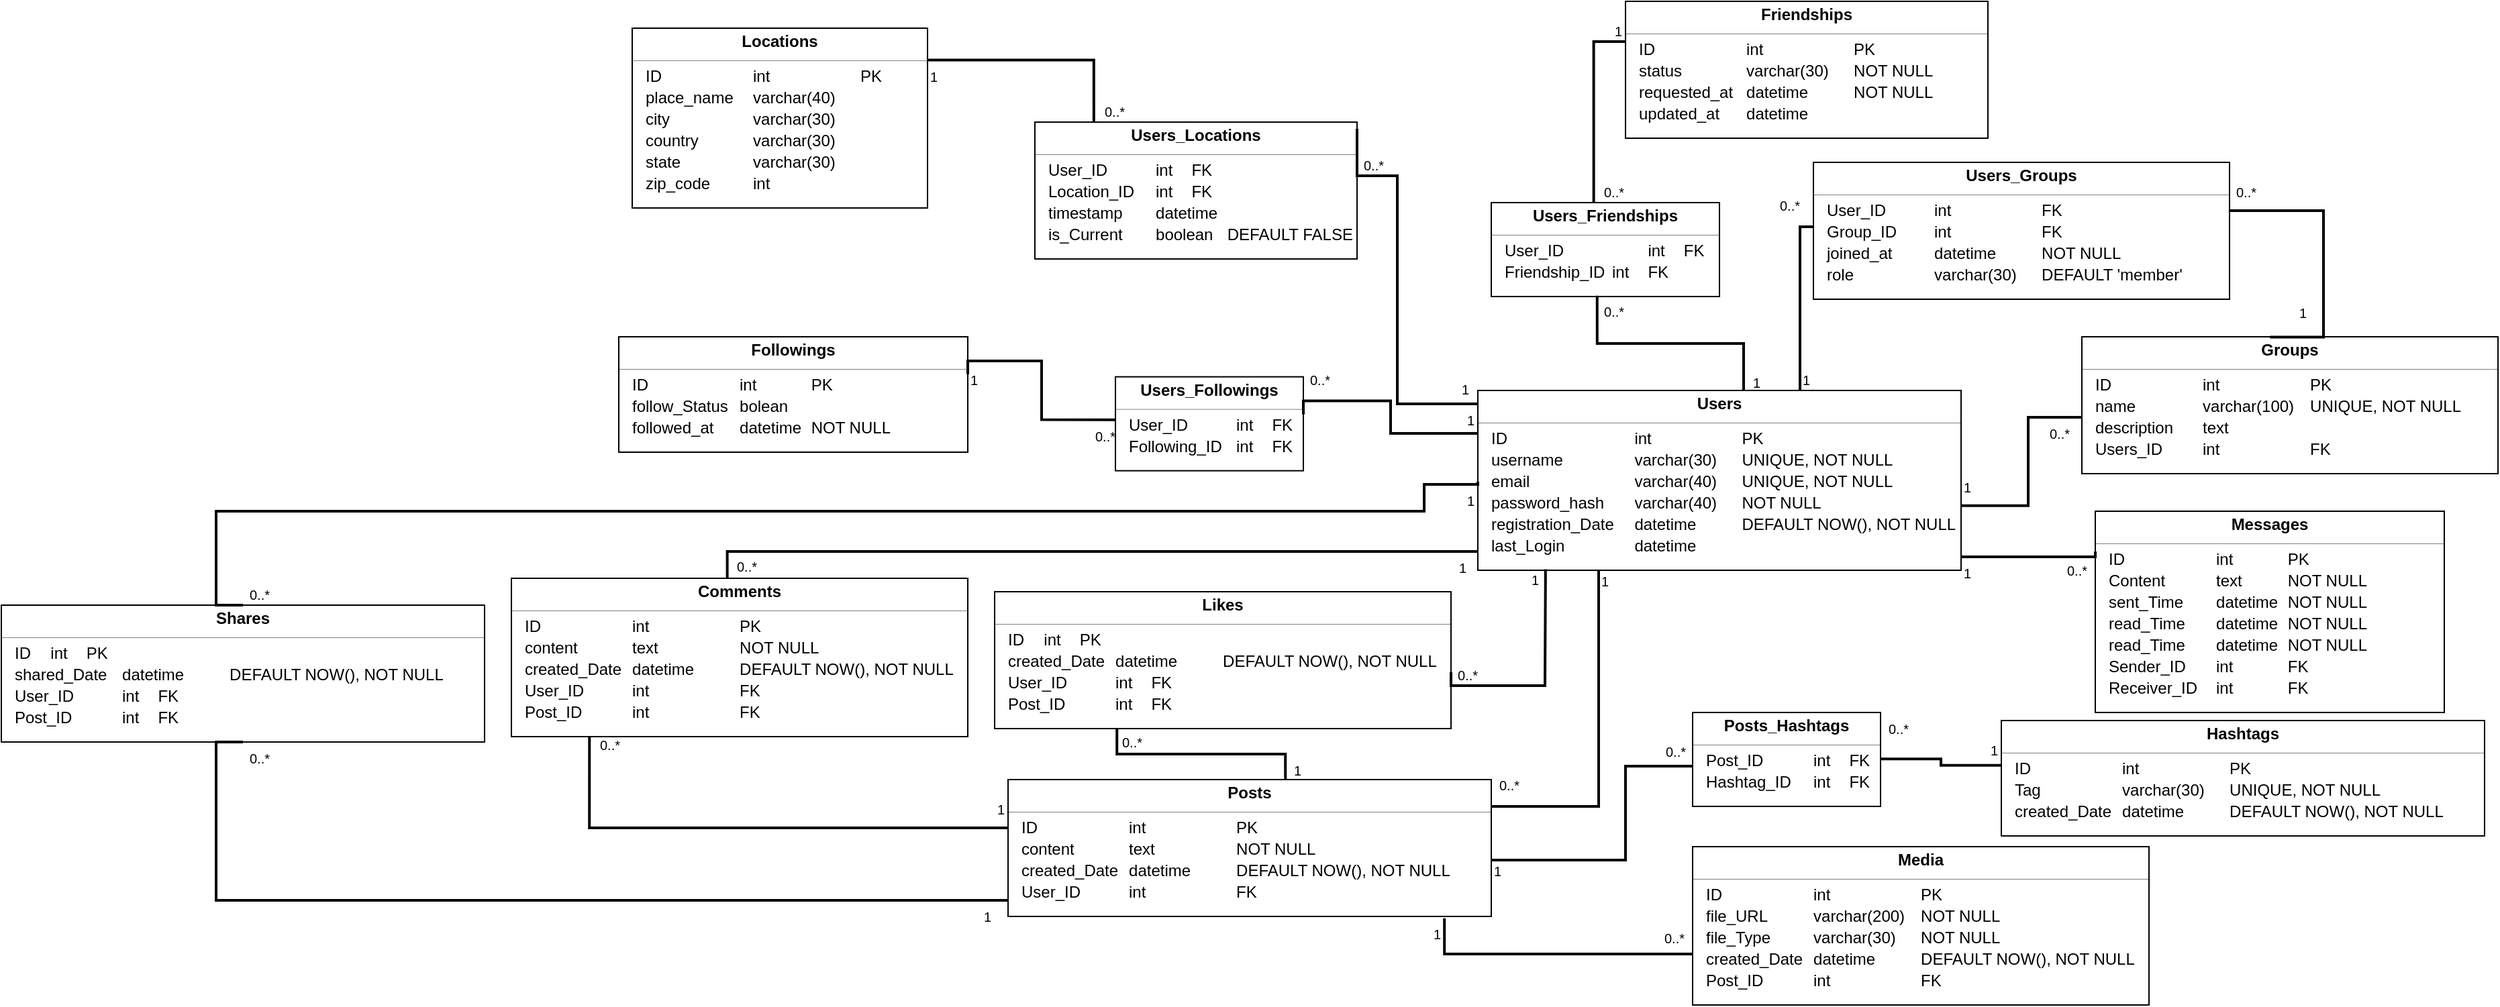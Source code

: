 <mxfile version="26.1.1">
  <diagram name="Puslapis-1" id="v5v4uFpCPzshZkrhh1YO">
    <mxGraphModel dx="2670" dy="1915" grid="1" gridSize="10" guides="1" tooltips="1" connect="1" arrows="1" fold="1" page="1" pageScale="1" pageWidth="827" pageHeight="1169" math="0" shadow="0">
      <root>
        <mxCell id="0" />
        <mxCell id="1" parent="0" />
        <mxCell id="IdVh_bVHWKS3vvw1Y_2o-1" value="" style="fontStyle=1;align=center;verticalAlign=middle;childLayout=stackLayout;horizontal=1;horizontalStack=0;resizeParent=1;resizeParentMax=0;resizeLast=0;marginBottom=0;" parent="1" vertex="1">
          <mxGeometry x="460" y="50" width="360" height="134" as="geometry" />
        </mxCell>
        <mxCell id="IdVh_bVHWKS3vvw1Y_2o-2" value="Users" style="html=1;align=center;spacing=0;verticalAlign=middle;strokeColor=none;fillColor=none;whiteSpace=wrap;fontStyle=1;" parent="IdVh_bVHWKS3vvw1Y_2o-1" vertex="1">
          <mxGeometry width="360" height="20" as="geometry" />
        </mxCell>
        <mxCell id="IdVh_bVHWKS3vvw1Y_2o-3" value="" style="line;strokeWidth=0.25;fillColor=none;align=left;verticalAlign=middle;spacingTop=-1;spacingLeft=3;spacingRight=3;rotatable=0;labelPosition=right;points=[];portConstraint=eastwest;" parent="IdVh_bVHWKS3vvw1Y_2o-1" vertex="1">
          <mxGeometry y="20" width="360" height="8" as="geometry" />
        </mxCell>
        <mxCell id="IdVh_bVHWKS3vvw1Y_2o-5" value="ID&lt;span style=&quot;white-space: pre;&quot;&gt;&#x9;&lt;span style=&quot;white-space: pre;&quot;&gt;&#x9;&lt;/span&gt;&lt;span style=&quot;white-space: pre;&quot;&gt;&#x9;&lt;span style=&quot;white-space: pre;&quot;&gt;&#x9;&lt;/span&gt;&lt;/span&gt;&lt;/span&gt;int&lt;span style=&quot;white-space: pre;&quot;&gt;&#x9;&lt;span style=&quot;white-space: pre;&quot;&gt;&#x9;&lt;/span&gt;&lt;span style=&quot;white-space: pre;&quot;&gt;&#x9;&lt;/span&gt;&lt;/span&gt;PK" style="html=1;align=left;spacing=0;spacingLeft=10;verticalAlign=middle;strokeColor=none;fillColor=none;whiteSpace=wrap;" parent="IdVh_bVHWKS3vvw1Y_2o-1" vertex="1">
          <mxGeometry y="28" width="360" height="16" as="geometry" />
        </mxCell>
        <mxCell id="IdVh_bVHWKS3vvw1Y_2o-224" value="username&lt;span style=&quot;white-space: pre;&quot;&gt;&#x9;&lt;span style=&quot;white-space: pre;&quot;&gt;&#x9;&lt;/span&gt;&lt;/span&gt;varchar(30)&lt;span style=&quot;white-space: pre;&quot;&gt;&#x9;&lt;/span&gt;UNIQUE, NOT NULL" style="html=1;align=left;spacing=0;spacingLeft=10;verticalAlign=middle;strokeColor=none;fillColor=none;whiteSpace=wrap;" parent="IdVh_bVHWKS3vvw1Y_2o-1" vertex="1">
          <mxGeometry y="44" width="360" height="16" as="geometry" />
        </mxCell>
        <mxCell id="IdVh_bVHWKS3vvw1Y_2o-225" value="email&lt;span style=&quot;white-space: pre;&quot;&gt;&#x9;&lt;/span&gt;&lt;span style=&quot;white-space: pre;&quot;&gt;&#x9;&lt;span style=&quot;white-space: pre;&quot;&gt;&#x9;&lt;/span&gt;&lt;/span&gt;varchar(40)&lt;span style=&quot;white-space: pre;&quot;&gt;&#x9;&lt;/span&gt;UNIQUE, NOT NULL" style="html=1;align=left;spacing=0;spacingLeft=10;verticalAlign=middle;strokeColor=none;fillColor=none;whiteSpace=wrap;" parent="IdVh_bVHWKS3vvw1Y_2o-1" vertex="1">
          <mxGeometry y="60" width="360" height="16" as="geometry" />
        </mxCell>
        <mxCell id="IdVh_bVHWKS3vvw1Y_2o-226" value="password_hash&lt;span style=&quot;white-space: pre;&quot;&gt;&lt;span style=&quot;white-space: pre;&quot;&gt;&#x9;&lt;/span&gt;&lt;/span&gt;varchar(40)&lt;span style=&quot;white-space: pre;&quot;&gt;&#x9;&lt;/span&gt;NOT NULL" style="html=1;align=left;spacing=0;spacingLeft=10;verticalAlign=middle;strokeColor=none;fillColor=none;whiteSpace=wrap;" parent="IdVh_bVHWKS3vvw1Y_2o-1" vertex="1">
          <mxGeometry y="76" width="360" height="16" as="geometry" />
        </mxCell>
        <mxCell id="IdVh_bVHWKS3vvw1Y_2o-227" value="registration_Date&lt;span style=&quot;white-space: pre;&quot;&gt;&#x9;&lt;/span&gt;datetime&lt;span style=&quot;white-space: pre;&quot;&gt;&#x9;&lt;/span&gt;&lt;span style=&quot;white-space: pre;&quot;&gt;&#x9;&lt;/span&gt;DEFAULT NOW(), NOT NULL" style="html=1;align=left;spacing=0;spacingLeft=10;verticalAlign=middle;strokeColor=none;fillColor=none;whiteSpace=wrap;" parent="IdVh_bVHWKS3vvw1Y_2o-1" vertex="1">
          <mxGeometry y="92" width="360" height="16" as="geometry" />
        </mxCell>
        <mxCell id="IdVh_bVHWKS3vvw1Y_2o-228" value="last_Login&lt;span style=&quot;white-space: pre;&quot;&gt;&#x9;&lt;/span&gt;&lt;span style=&quot;white-space: pre;&quot;&gt;&#x9;&lt;/span&gt;datetime&lt;span style=&quot;white-space: pre;&quot;&gt;&#x9;&lt;/span&gt;&lt;span style=&quot;white-space: pre;&quot;&gt;&#x9;&lt;/span&gt;" style="html=1;align=left;spacing=0;spacingLeft=10;verticalAlign=middle;strokeColor=none;fillColor=none;whiteSpace=wrap;" parent="IdVh_bVHWKS3vvw1Y_2o-1" vertex="1">
          <mxGeometry y="108" width="360" height="16" as="geometry" />
        </mxCell>
        <mxCell id="IdVh_bVHWKS3vvw1Y_2o-6" value="" style="html=1;align=left;spacing=0;spacingLeft=10;verticalAlign=middle;strokeColor=none;fillColor=none;whiteSpace=wrap;" parent="IdVh_bVHWKS3vvw1Y_2o-1" vertex="1">
          <mxGeometry y="124" width="360" height="10" as="geometry" />
        </mxCell>
        <mxCell id="IdVh_bVHWKS3vvw1Y_2o-12" value="" style="fontStyle=1;align=center;verticalAlign=middle;childLayout=stackLayout;horizontal=1;horizontalStack=0;resizeParent=1;resizeParentMax=0;resizeLast=0;marginBottom=0;" parent="1" vertex="1">
          <mxGeometry x="110" y="340" width="360" height="102" as="geometry" />
        </mxCell>
        <mxCell id="IdVh_bVHWKS3vvw1Y_2o-13" value="Posts" style="html=1;align=center;spacing=0;verticalAlign=middle;strokeColor=none;fillColor=none;whiteSpace=wrap;fontStyle=1;" parent="IdVh_bVHWKS3vvw1Y_2o-12" vertex="1">
          <mxGeometry width="360" height="20" as="geometry" />
        </mxCell>
        <mxCell id="IdVh_bVHWKS3vvw1Y_2o-14" value="" style="line;strokeWidth=0.25;fillColor=none;align=left;verticalAlign=middle;spacingTop=-1;spacingLeft=3;spacingRight=3;rotatable=0;labelPosition=right;points=[];portConstraint=eastwest;" parent="IdVh_bVHWKS3vvw1Y_2o-12" vertex="1">
          <mxGeometry y="20" width="360" height="8" as="geometry" />
        </mxCell>
        <mxCell id="IdVh_bVHWKS3vvw1Y_2o-15" value="ID&lt;span style=&quot;white-space: pre;&quot;&gt;&#x9;&lt;span style=&quot;white-space: pre;&quot;&gt;&#x9;&lt;/span&gt;&lt;span style=&quot;white-space: pre;&quot;&gt;&#x9;&lt;/span&gt;&lt;/span&gt;int&lt;span style=&quot;white-space: pre;&quot;&gt;&#x9;&lt;span style=&quot;white-space: pre;&quot;&gt;&#x9;&lt;/span&gt;&lt;span style=&quot;white-space: pre;&quot;&gt;&#x9;&lt;/span&gt;&lt;/span&gt;PK" style="html=1;align=left;spacing=0;spacingLeft=10;verticalAlign=middle;strokeColor=none;fillColor=none;whiteSpace=wrap;" parent="IdVh_bVHWKS3vvw1Y_2o-12" vertex="1">
          <mxGeometry y="28" width="360" height="16" as="geometry" />
        </mxCell>
        <mxCell id="IdVh_bVHWKS3vvw1Y_2o-229" value="content&lt;span style=&quot;white-space: pre;&quot;&gt;&#x9;&lt;/span&gt;&lt;span style=&quot;white-space: pre;&quot;&gt;&#x9;&lt;/span&gt;text&lt;span style=&quot;white-space: pre;&quot;&gt;&#x9;&lt;/span&gt;&lt;span style=&quot;white-space: pre;&quot;&gt;&#x9;&lt;/span&gt;&lt;span style=&quot;white-space: pre;&quot;&gt;&#x9;N&lt;/span&gt;OT NULL" style="html=1;align=left;spacing=0;spacingLeft=10;verticalAlign=middle;strokeColor=none;fillColor=none;whiteSpace=wrap;" parent="IdVh_bVHWKS3vvw1Y_2o-12" vertex="1">
          <mxGeometry y="44" width="360" height="16" as="geometry" />
        </mxCell>
        <mxCell id="IdVh_bVHWKS3vvw1Y_2o-230" value="created_Date&lt;span style=&quot;white-space: pre;&quot;&gt;&#x9;&lt;/span&gt;datetime&lt;span style=&quot;white-space: pre;&quot;&gt;&#x9;&lt;/span&gt;&lt;span style=&quot;white-space: pre;&quot;&gt;&#x9;&lt;/span&gt;DEFAULT NOW(), NOT NULL" style="html=1;align=left;spacing=0;spacingLeft=10;verticalAlign=middle;strokeColor=none;fillColor=none;whiteSpace=wrap;" parent="IdVh_bVHWKS3vvw1Y_2o-12" vertex="1">
          <mxGeometry y="60" width="360" height="16" as="geometry" />
        </mxCell>
        <mxCell id="IdVh_bVHWKS3vvw1Y_2o-216" value="User_ID&lt;span style=&quot;white-space: pre;&quot;&gt;&#x9;&lt;span style=&quot;white-space: pre;&quot;&gt;&#x9;&lt;/span&gt;&lt;/span&gt;int&lt;span style=&quot;white-space: pre;&quot;&gt;&#x9;&lt;span style=&quot;white-space: pre;&quot;&gt;&#x9;&lt;/span&gt;&lt;span style=&quot;white-space: pre;&quot;&gt;&#x9;&lt;/span&gt;&lt;/span&gt;FK" style="html=1;align=left;spacing=0;spacingLeft=10;verticalAlign=middle;strokeColor=none;fillColor=none;whiteSpace=wrap;" parent="IdVh_bVHWKS3vvw1Y_2o-12" vertex="1">
          <mxGeometry y="76" width="360" height="16" as="geometry" />
        </mxCell>
        <mxCell id="IdVh_bVHWKS3vvw1Y_2o-16" value="" style="html=1;align=left;spacing=0;spacingLeft=10;verticalAlign=middle;strokeColor=none;fillColor=none;whiteSpace=wrap;" parent="IdVh_bVHWKS3vvw1Y_2o-12" vertex="1">
          <mxGeometry y="92" width="360" height="10" as="geometry" />
        </mxCell>
        <mxCell id="IdVh_bVHWKS3vvw1Y_2o-29" value="" style="fontStyle=1;align=center;verticalAlign=middle;childLayout=stackLayout;horizontal=1;horizontalStack=0;resizeParent=1;resizeParentMax=0;resizeLast=0;marginBottom=0;" parent="1" vertex="1">
          <mxGeometry x="-260" y="190" width="340" height="118" as="geometry" />
        </mxCell>
        <mxCell id="IdVh_bVHWKS3vvw1Y_2o-30" value="Comments" style="html=1;align=center;spacing=0;verticalAlign=middle;strokeColor=none;fillColor=none;whiteSpace=wrap;fontStyle=1;" parent="IdVh_bVHWKS3vvw1Y_2o-29" vertex="1">
          <mxGeometry width="340" height="20" as="geometry" />
        </mxCell>
        <mxCell id="IdVh_bVHWKS3vvw1Y_2o-31" value="" style="line;strokeWidth=0.25;fillColor=none;align=left;verticalAlign=middle;spacingTop=-1;spacingLeft=3;spacingRight=3;rotatable=0;labelPosition=right;points=[];portConstraint=eastwest;" parent="IdVh_bVHWKS3vvw1Y_2o-29" vertex="1">
          <mxGeometry y="20" width="340" height="8" as="geometry" />
        </mxCell>
        <mxCell id="IdVh_bVHWKS3vvw1Y_2o-32" value="ID&lt;span style=&quot;white-space: pre;&quot;&gt;&#x9;&lt;span style=&quot;white-space: pre;&quot;&gt;&#x9;&lt;/span&gt;&lt;span style=&quot;white-space: pre;&quot;&gt;&#x9;&lt;/span&gt;&lt;/span&gt;int&lt;span style=&quot;white-space: pre;&quot;&gt;&#x9;&lt;span style=&quot;white-space: pre;&quot;&gt;&#x9;&lt;/span&gt;&lt;span style=&quot;white-space: pre;&quot;&gt;&#x9;&lt;/span&gt;&lt;/span&gt;PK" style="html=1;align=left;spacing=0;spacingLeft=10;verticalAlign=middle;strokeColor=none;fillColor=none;whiteSpace=wrap;" parent="IdVh_bVHWKS3vvw1Y_2o-29" vertex="1">
          <mxGeometry y="28" width="340" height="16" as="geometry" />
        </mxCell>
        <mxCell id="IdVh_bVHWKS3vvw1Y_2o-231" value="content&lt;span style=&quot;white-space: pre;&quot;&gt;&#x9;&lt;/span&gt;&lt;span style=&quot;white-space: pre;&quot;&gt;&#x9;&lt;/span&gt;text&lt;span style=&quot;white-space: pre;&quot;&gt;&#x9;&lt;/span&gt;&lt;span style=&quot;white-space: pre;&quot;&gt;&#x9;&lt;/span&gt;&lt;span style=&quot;white-space: pre;&quot;&gt;&#x9;N&lt;/span&gt;OT NULL" style="html=1;align=left;spacing=0;spacingLeft=10;verticalAlign=middle;strokeColor=none;fillColor=none;whiteSpace=wrap;" parent="IdVh_bVHWKS3vvw1Y_2o-29" vertex="1">
          <mxGeometry y="44" width="340" height="16" as="geometry" />
        </mxCell>
        <mxCell id="IdVh_bVHWKS3vvw1Y_2o-232" value="created_Date&lt;span style=&quot;white-space: pre;&quot;&gt;&#x9;&lt;/span&gt;datetime&lt;span style=&quot;white-space: pre;&quot;&gt;&#x9;&lt;/span&gt;&lt;span style=&quot;white-space: pre;&quot;&gt;&#x9;&lt;/span&gt;DEFAULT NOW(), NOT NULL" style="html=1;align=left;spacing=0;spacingLeft=10;verticalAlign=middle;strokeColor=none;fillColor=none;whiteSpace=wrap;" parent="IdVh_bVHWKS3vvw1Y_2o-29" vertex="1">
          <mxGeometry y="60" width="340" height="16" as="geometry" />
        </mxCell>
        <mxCell id="IdVh_bVHWKS3vvw1Y_2o-212" value="User_ID&lt;span style=&quot;white-space: pre;&quot;&gt;&#x9;&lt;span style=&quot;white-space: pre;&quot;&gt;&#x9;&lt;/span&gt;&lt;/span&gt;int&lt;span style=&quot;white-space: pre;&quot;&gt;&#x9;&lt;span style=&quot;white-space: pre;&quot;&gt;&#x9;&lt;/span&gt;&lt;span style=&quot;white-space: pre;&quot;&gt;&#x9;&lt;/span&gt;&lt;/span&gt;FK" style="html=1;align=left;spacing=0;spacingLeft=10;verticalAlign=middle;strokeColor=none;fillColor=none;whiteSpace=wrap;" parent="IdVh_bVHWKS3vvw1Y_2o-29" vertex="1">
          <mxGeometry y="76" width="340" height="16" as="geometry" />
        </mxCell>
        <mxCell id="IdVh_bVHWKS3vvw1Y_2o-213" value="Post_ID&lt;span style=&quot;white-space: pre;&quot;&gt;&#x9;&lt;span style=&quot;white-space: pre;&quot;&gt;&#x9;&lt;/span&gt;&lt;/span&gt;int&lt;span style=&quot;white-space: pre;&quot;&gt;&#x9;&lt;span style=&quot;white-space: pre;&quot;&gt;&#x9;&lt;/span&gt;&lt;span style=&quot;white-space: pre;&quot;&gt;&#x9;&lt;/span&gt;&lt;/span&gt;FK" style="html=1;align=left;spacing=0;spacingLeft=10;verticalAlign=middle;strokeColor=none;fillColor=none;whiteSpace=wrap;" parent="IdVh_bVHWKS3vvw1Y_2o-29" vertex="1">
          <mxGeometry y="92" width="340" height="16" as="geometry" />
        </mxCell>
        <mxCell id="IdVh_bVHWKS3vvw1Y_2o-33" value="" style="html=1;align=left;spacing=0;spacingLeft=10;verticalAlign=middle;strokeColor=none;fillColor=none;whiteSpace=wrap;" parent="IdVh_bVHWKS3vvw1Y_2o-29" vertex="1">
          <mxGeometry y="108" width="340" height="10" as="geometry" />
        </mxCell>
        <mxCell id="IdVh_bVHWKS3vvw1Y_2o-40" value="" style="fontStyle=1;align=center;verticalAlign=middle;childLayout=stackLayout;horizontal=1;horizontalStack=0;resizeParent=1;resizeParentMax=0;resizeLast=0;marginBottom=0;" parent="1" vertex="1">
          <mxGeometry x="100" y="200" width="340" height="102" as="geometry" />
        </mxCell>
        <mxCell id="IdVh_bVHWKS3vvw1Y_2o-41" value="Likes" style="html=1;align=center;spacing=0;verticalAlign=middle;strokeColor=none;fillColor=none;whiteSpace=wrap;fontStyle=1;" parent="IdVh_bVHWKS3vvw1Y_2o-40" vertex="1">
          <mxGeometry width="340" height="20" as="geometry" />
        </mxCell>
        <mxCell id="IdVh_bVHWKS3vvw1Y_2o-42" value="" style="line;strokeWidth=0.25;fillColor=none;align=left;verticalAlign=middle;spacingTop=-1;spacingLeft=3;spacingRight=3;rotatable=0;labelPosition=right;points=[];portConstraint=eastwest;" parent="IdVh_bVHWKS3vvw1Y_2o-40" vertex="1">
          <mxGeometry y="20" width="340" height="8" as="geometry" />
        </mxCell>
        <mxCell id="IdVh_bVHWKS3vvw1Y_2o-43" value="ID&lt;span style=&quot;white-space: pre;&quot;&gt;&#x9;&lt;/span&gt;int&lt;span style=&quot;white-space: pre;&quot;&gt;&#x9;&lt;/span&gt;PK" style="html=1;align=left;spacing=0;spacingLeft=10;verticalAlign=middle;strokeColor=none;fillColor=none;whiteSpace=wrap;" parent="IdVh_bVHWKS3vvw1Y_2o-40" vertex="1">
          <mxGeometry y="28" width="340" height="16" as="geometry" />
        </mxCell>
        <mxCell id="IdVh_bVHWKS3vvw1Y_2o-236" value="created_Date&lt;span style=&quot;white-space: pre;&quot;&gt;&#x9;&lt;/span&gt;datetime&lt;span style=&quot;white-space: pre;&quot;&gt;&#x9;&lt;/span&gt;&lt;span style=&quot;white-space: pre;&quot;&gt;&#x9;&lt;/span&gt;DEFAULT NOW(), NOT NULL" style="html=1;align=left;spacing=0;spacingLeft=10;verticalAlign=middle;strokeColor=none;fillColor=none;whiteSpace=wrap;" parent="IdVh_bVHWKS3vvw1Y_2o-40" vertex="1">
          <mxGeometry y="44" width="340" height="16" as="geometry" />
        </mxCell>
        <mxCell id="IdVh_bVHWKS3vvw1Y_2o-214" value="User_ID&lt;span style=&quot;white-space: pre;&quot;&gt;&#x9;&lt;span style=&quot;white-space: pre;&quot;&gt;&#x9;&lt;/span&gt;&lt;/span&gt;int&lt;span style=&quot;white-space: pre;&quot;&gt;&#x9;&lt;/span&gt;FK" style="html=1;align=left;spacing=0;spacingLeft=10;verticalAlign=middle;strokeColor=none;fillColor=none;whiteSpace=wrap;" parent="IdVh_bVHWKS3vvw1Y_2o-40" vertex="1">
          <mxGeometry y="60" width="340" height="16" as="geometry" />
        </mxCell>
        <mxCell id="IdVh_bVHWKS3vvw1Y_2o-215" value="Post_ID&lt;span style=&quot;white-space: pre;&quot;&gt;&#x9;&lt;span style=&quot;white-space: pre;&quot;&gt;&#x9;&lt;/span&gt;&lt;/span&gt;int&lt;span style=&quot;white-space: pre;&quot;&gt;&#x9;&lt;/span&gt;FK" style="html=1;align=left;spacing=0;spacingLeft=10;verticalAlign=middle;strokeColor=none;fillColor=none;whiteSpace=wrap;" parent="IdVh_bVHWKS3vvw1Y_2o-40" vertex="1">
          <mxGeometry y="76" width="340" height="16" as="geometry" />
        </mxCell>
        <mxCell id="IdVh_bVHWKS3vvw1Y_2o-44" value="" style="html=1;align=left;spacing=0;spacingLeft=10;verticalAlign=middle;strokeColor=none;fillColor=none;whiteSpace=wrap;" parent="IdVh_bVHWKS3vvw1Y_2o-40" vertex="1">
          <mxGeometry y="92" width="340" height="10" as="geometry" />
        </mxCell>
        <mxCell id="IdVh_bVHWKS3vvw1Y_2o-51" value="" style="fontStyle=1;align=center;verticalAlign=middle;childLayout=stackLayout;horizontal=1;horizontalStack=0;resizeParent=1;resizeParentMax=0;resizeLast=0;marginBottom=0;" parent="1" vertex="1">
          <mxGeometry x="-640" y="210" width="360" height="102" as="geometry" />
        </mxCell>
        <mxCell id="IdVh_bVHWKS3vvw1Y_2o-52" value="Shares" style="html=1;align=center;spacing=0;verticalAlign=middle;strokeColor=none;fillColor=none;whiteSpace=wrap;fontStyle=1;" parent="IdVh_bVHWKS3vvw1Y_2o-51" vertex="1">
          <mxGeometry width="360" height="20" as="geometry" />
        </mxCell>
        <mxCell id="IdVh_bVHWKS3vvw1Y_2o-53" value="" style="line;strokeWidth=0.25;fillColor=none;align=left;verticalAlign=middle;spacingTop=-1;spacingLeft=3;spacingRight=3;rotatable=0;labelPosition=right;points=[];portConstraint=eastwest;" parent="IdVh_bVHWKS3vvw1Y_2o-51" vertex="1">
          <mxGeometry y="20" width="360" height="8" as="geometry" />
        </mxCell>
        <mxCell id="IdVh_bVHWKS3vvw1Y_2o-54" value="ID&lt;span style=&quot;white-space: pre;&quot;&gt;&#x9;&lt;/span&gt;int&lt;span style=&quot;white-space: pre;&quot;&gt;&#x9;&lt;/span&gt;PK" style="html=1;align=left;spacing=0;spacingLeft=10;verticalAlign=middle;strokeColor=none;fillColor=none;whiteSpace=wrap;" parent="IdVh_bVHWKS3vvw1Y_2o-51" vertex="1">
          <mxGeometry y="28" width="360" height="16" as="geometry" />
        </mxCell>
        <mxCell id="IdVh_bVHWKS3vvw1Y_2o-263" value="shared_Date&lt;span style=&quot;white-space: pre;&quot;&gt;&#x9;&lt;/span&gt;datetime&lt;span style=&quot;white-space: pre;&quot;&gt;&#x9;&lt;/span&gt;&lt;span style=&quot;white-space: pre;&quot;&gt;&#x9;&lt;/span&gt;DEFAULT NOW(), NOT NULL" style="html=1;align=left;spacing=0;spacingLeft=10;verticalAlign=middle;strokeColor=none;fillColor=none;whiteSpace=wrap;" parent="IdVh_bVHWKS3vvw1Y_2o-51" vertex="1">
          <mxGeometry y="44" width="360" height="16" as="geometry" />
        </mxCell>
        <mxCell id="IdVh_bVHWKS3vvw1Y_2o-206" value="User_ID&lt;span style=&quot;white-space: pre;&quot;&gt;&#x9;&lt;span style=&quot;white-space: pre;&quot;&gt;&#x9;&lt;/span&gt;&lt;/span&gt;int&lt;span style=&quot;white-space: pre;&quot;&gt;&#x9;&lt;/span&gt;FK" style="html=1;align=left;spacing=0;spacingLeft=10;verticalAlign=middle;strokeColor=none;fillColor=none;whiteSpace=wrap;" parent="IdVh_bVHWKS3vvw1Y_2o-51" vertex="1">
          <mxGeometry y="60" width="360" height="16" as="geometry" />
        </mxCell>
        <mxCell id="IdVh_bVHWKS3vvw1Y_2o-207" value="Post_ID&lt;span style=&quot;white-space: pre;&quot;&gt;&#x9;&lt;span style=&quot;white-space: pre;&quot;&gt;&#x9;&lt;/span&gt;&lt;/span&gt;int&lt;span style=&quot;white-space: pre;&quot;&gt;&#x9;&lt;/span&gt;FK" style="html=1;align=left;spacing=0;spacingLeft=10;verticalAlign=middle;strokeColor=none;fillColor=none;whiteSpace=wrap;" parent="IdVh_bVHWKS3vvw1Y_2o-51" vertex="1">
          <mxGeometry y="76" width="360" height="16" as="geometry" />
        </mxCell>
        <mxCell id="IdVh_bVHWKS3vvw1Y_2o-55" value="" style="html=1;align=left;spacing=0;spacingLeft=10;verticalAlign=middle;strokeColor=none;fillColor=none;whiteSpace=wrap;" parent="IdVh_bVHWKS3vvw1Y_2o-51" vertex="1">
          <mxGeometry y="92" width="360" height="10" as="geometry" />
        </mxCell>
        <mxCell id="IdVh_bVHWKS3vvw1Y_2o-56" value="" style="fontStyle=1;align=center;verticalAlign=middle;childLayout=stackLayout;horizontal=1;horizontalStack=0;resizeParent=1;resizeParentMax=0;resizeLast=0;marginBottom=0;" parent="1" vertex="1">
          <mxGeometry x="850" y="296" width="360" height="86" as="geometry" />
        </mxCell>
        <mxCell id="IdVh_bVHWKS3vvw1Y_2o-57" value="&lt;strong&gt;Hashtags&lt;/strong&gt;" style="html=1;align=center;spacing=0;verticalAlign=middle;strokeColor=none;fillColor=none;whiteSpace=wrap;fontStyle=1;" parent="IdVh_bVHWKS3vvw1Y_2o-56" vertex="1">
          <mxGeometry width="360" height="20" as="geometry" />
        </mxCell>
        <mxCell id="IdVh_bVHWKS3vvw1Y_2o-58" value="" style="line;strokeWidth=0.25;fillColor=none;align=left;verticalAlign=middle;spacingTop=-1;spacingLeft=3;spacingRight=3;rotatable=0;labelPosition=right;points=[];portConstraint=eastwest;" parent="IdVh_bVHWKS3vvw1Y_2o-56" vertex="1">
          <mxGeometry y="20" width="360" height="8" as="geometry" />
        </mxCell>
        <mxCell id="IdVh_bVHWKS3vvw1Y_2o-59" value="ID&lt;span style=&quot;white-space: pre;&quot;&gt;&#x9;&lt;span style=&quot;white-space: pre;&quot;&gt;&#x9;&lt;/span&gt;&lt;span style=&quot;white-space: pre;&quot;&gt;&#x9;&lt;/span&gt;&lt;/span&gt;int&lt;span style=&quot;white-space: pre;&quot;&gt;&#x9;&lt;span style=&quot;white-space: pre;&quot;&gt;&#x9;&lt;/span&gt;&lt;span style=&quot;white-space: pre;&quot;&gt;&#x9;&lt;/span&gt;&lt;/span&gt;PK" style="html=1;align=left;spacing=0;spacingLeft=10;verticalAlign=middle;strokeColor=none;fillColor=none;whiteSpace=wrap;" parent="IdVh_bVHWKS3vvw1Y_2o-56" vertex="1">
          <mxGeometry y="28" width="360" height="16" as="geometry" />
        </mxCell>
        <mxCell id="IdVh_bVHWKS3vvw1Y_2o-242" value="Tag&lt;span style=&quot;white-space: pre;&quot;&gt;&#x9;&lt;span style=&quot;white-space: pre;&quot;&gt;&#x9;&lt;/span&gt;&lt;span style=&quot;white-space: pre;&quot;&gt;&#x9;&lt;/span&gt;&lt;/span&gt;varchar(30)&lt;span style=&quot;white-space: pre;&quot;&gt;&#x9;&lt;/span&gt;UNIQUE, NOT NULL" style="html=1;align=left;spacing=0;spacingLeft=10;verticalAlign=middle;strokeColor=none;fillColor=none;whiteSpace=wrap;" parent="IdVh_bVHWKS3vvw1Y_2o-56" vertex="1">
          <mxGeometry y="44" width="360" height="16" as="geometry" />
        </mxCell>
        <mxCell id="IdVh_bVHWKS3vvw1Y_2o-243" value="created_Date&lt;span style=&quot;white-space: pre;&quot;&gt;&#x9;&lt;/span&gt;datetime&lt;span style=&quot;white-space: pre;&quot;&gt;&#x9;&lt;/span&gt;&lt;span style=&quot;white-space: pre;&quot;&gt;&#x9;&lt;/span&gt;DEFAULT NOW(), NOT NULL" style="html=1;align=left;spacing=0;spacingLeft=10;verticalAlign=middle;strokeColor=none;fillColor=none;whiteSpace=wrap;" parent="IdVh_bVHWKS3vvw1Y_2o-56" vertex="1">
          <mxGeometry y="60" width="360" height="16" as="geometry" />
        </mxCell>
        <mxCell id="IdVh_bVHWKS3vvw1Y_2o-60" value="" style="html=1;align=left;spacing=0;spacingLeft=10;verticalAlign=middle;strokeColor=none;fillColor=none;whiteSpace=wrap;" parent="IdVh_bVHWKS3vvw1Y_2o-56" vertex="1">
          <mxGeometry y="76" width="360" height="10" as="geometry" />
        </mxCell>
        <mxCell id="IdVh_bVHWKS3vvw1Y_2o-61" value="" style="fontStyle=1;align=center;verticalAlign=middle;childLayout=stackLayout;horizontal=1;horizontalStack=0;resizeParent=1;resizeParentMax=0;resizeLast=0;marginBottom=0;" parent="1" vertex="1">
          <mxGeometry x="-170" y="-220" width="220" height="134" as="geometry" />
        </mxCell>
        <mxCell id="IdVh_bVHWKS3vvw1Y_2o-62" value="&lt;strong&gt;Locations&lt;/strong&gt;" style="html=1;align=center;spacing=0;verticalAlign=middle;strokeColor=none;fillColor=none;whiteSpace=wrap;fontStyle=1;" parent="IdVh_bVHWKS3vvw1Y_2o-61" vertex="1">
          <mxGeometry width="220" height="20" as="geometry" />
        </mxCell>
        <mxCell id="IdVh_bVHWKS3vvw1Y_2o-63" value="" style="line;strokeWidth=0.25;fillColor=none;align=left;verticalAlign=middle;spacingTop=-1;spacingLeft=3;spacingRight=3;rotatable=0;labelPosition=right;points=[];portConstraint=eastwest;" parent="IdVh_bVHWKS3vvw1Y_2o-61" vertex="1">
          <mxGeometry y="20" width="220" height="8" as="geometry" />
        </mxCell>
        <mxCell id="IdVh_bVHWKS3vvw1Y_2o-64" value="ID&lt;span style=&quot;white-space: pre;&quot;&gt;&#x9;&lt;span style=&quot;white-space: pre;&quot;&gt;&#x9;&lt;span style=&quot;white-space: pre;&quot;&gt;&#x9;&lt;/span&gt;&lt;/span&gt;&lt;/span&gt;int&lt;span style=&quot;white-space: pre;&quot;&gt;&#x9;&lt;span style=&quot;white-space: pre;&quot;&gt;&#x9;&lt;/span&gt;&lt;span style=&quot;white-space: pre;&quot;&gt;&#x9;&lt;/span&gt;&lt;/span&gt;PK" style="html=1;align=left;spacing=0;spacingLeft=10;verticalAlign=middle;strokeColor=none;fillColor=none;whiteSpace=wrap;" parent="IdVh_bVHWKS3vvw1Y_2o-61" vertex="1">
          <mxGeometry y="28" width="220" height="16" as="geometry" />
        </mxCell>
        <mxCell id="nEx1TBivGr7TtxusMtfK-4" value="place_name&lt;span style=&quot;white-space: pre;&quot;&gt;&#x9;&lt;/span&gt;varchar(40)" style="html=1;align=left;spacing=0;spacingLeft=10;verticalAlign=middle;strokeColor=none;fillColor=none;whiteSpace=wrap;" parent="IdVh_bVHWKS3vvw1Y_2o-61" vertex="1">
          <mxGeometry y="44" width="220" height="16" as="geometry" />
        </mxCell>
        <mxCell id="IdVh_bVHWKS3vvw1Y_2o-244" value="city&lt;span style=&quot;white-space: pre;&quot;&gt;&#x9;&lt;span style=&quot;white-space: pre;&quot;&gt;&#x9;&lt;span style=&quot;white-space: pre;&quot;&gt;&#x9;&lt;/span&gt;&lt;/span&gt;&lt;/span&gt;varchar(30)" style="html=1;align=left;spacing=0;spacingLeft=10;verticalAlign=middle;strokeColor=none;fillColor=none;whiteSpace=wrap;" parent="IdVh_bVHWKS3vvw1Y_2o-61" vertex="1">
          <mxGeometry y="60" width="220" height="16" as="geometry" />
        </mxCell>
        <mxCell id="IdVh_bVHWKS3vvw1Y_2o-245" value="country&lt;span style=&quot;white-space: pre;&quot;&gt;&#x9;&lt;span style=&quot;white-space: pre;&quot;&gt;&#x9;&lt;/span&gt;&lt;/span&gt;varchar(30)" style="html=1;align=left;spacing=0;spacingLeft=10;verticalAlign=middle;strokeColor=none;fillColor=none;whiteSpace=wrap;" parent="IdVh_bVHWKS3vvw1Y_2o-61" vertex="1">
          <mxGeometry y="76" width="220" height="16" as="geometry" />
        </mxCell>
        <mxCell id="nEx1TBivGr7TtxusMtfK-2" value="state &lt;span style=&quot;white-space: pre;&quot;&gt;&#x9;&lt;span style=&quot;white-space: pre;&quot;&gt;&#x9;&lt;/span&gt;&lt;/span&gt;varchar(30)" style="html=1;align=left;spacing=0;spacingLeft=10;verticalAlign=middle;strokeColor=none;fillColor=none;whiteSpace=wrap;" parent="IdVh_bVHWKS3vvw1Y_2o-61" vertex="1">
          <mxGeometry y="92" width="220" height="16" as="geometry" />
        </mxCell>
        <mxCell id="nEx1TBivGr7TtxusMtfK-3" value="zip_code&lt;span style=&quot;white-space: pre;&quot;&gt;&#x9;&lt;span style=&quot;white-space: pre;&quot;&gt;&#x9;&lt;/span&gt;&lt;/span&gt;int" style="html=1;align=left;spacing=0;spacingLeft=10;verticalAlign=middle;strokeColor=none;fillColor=none;whiteSpace=wrap;" parent="IdVh_bVHWKS3vvw1Y_2o-61" vertex="1">
          <mxGeometry y="108" width="220" height="16" as="geometry" />
        </mxCell>
        <mxCell id="IdVh_bVHWKS3vvw1Y_2o-65" value="" style="html=1;align=left;spacing=0;spacingLeft=10;verticalAlign=middle;strokeColor=none;fillColor=none;whiteSpace=wrap;" parent="IdVh_bVHWKS3vvw1Y_2o-61" vertex="1">
          <mxGeometry y="124" width="220" height="10" as="geometry" />
        </mxCell>
        <mxCell id="IdVh_bVHWKS3vvw1Y_2o-73" value="" style="fontStyle=1;align=center;verticalAlign=middle;childLayout=stackLayout;horizontal=1;horizontalStack=0;resizeParent=1;resizeParentMax=0;resizeLast=0;marginBottom=0;" parent="1" vertex="1">
          <mxGeometry x="-180" y="10" width="260" height="86" as="geometry" />
        </mxCell>
        <mxCell id="IdVh_bVHWKS3vvw1Y_2o-74" value="Followings" style="html=1;align=center;spacing=0;verticalAlign=middle;strokeColor=none;fillColor=none;whiteSpace=wrap;fontStyle=1;" parent="IdVh_bVHWKS3vvw1Y_2o-73" vertex="1">
          <mxGeometry width="260" height="20" as="geometry" />
        </mxCell>
        <mxCell id="IdVh_bVHWKS3vvw1Y_2o-75" value="" style="line;strokeWidth=0.25;fillColor=none;align=left;verticalAlign=middle;spacingTop=-1;spacingLeft=3;spacingRight=3;rotatable=0;labelPosition=right;points=[];portConstraint=eastwest;" parent="IdVh_bVHWKS3vvw1Y_2o-73" vertex="1">
          <mxGeometry y="20" width="260" height="8" as="geometry" />
        </mxCell>
        <mxCell id="IdVh_bVHWKS3vvw1Y_2o-76" value="ID&lt;span style=&quot;white-space: pre;&quot;&gt;&#x9;&lt;span style=&quot;white-space: pre;&quot;&gt;&#x9;&lt;/span&gt;&lt;span style=&quot;white-space: pre;&quot;&gt;&#x9;&lt;/span&gt;&lt;/span&gt;int&lt;span style=&quot;white-space: pre;&quot;&gt;&#x9;&lt;span style=&quot;white-space: pre;&quot;&gt;&#x9;&lt;/span&gt;&lt;/span&gt;PK" style="html=1;align=left;spacing=0;spacingLeft=10;verticalAlign=middle;strokeColor=none;fillColor=none;whiteSpace=wrap;" parent="IdVh_bVHWKS3vvw1Y_2o-73" vertex="1">
          <mxGeometry y="28" width="260" height="16" as="geometry" />
        </mxCell>
        <mxCell id="IdVh_bVHWKS3vvw1Y_2o-264" value="follow_Status&lt;span style=&quot;white-space: pre;&quot;&gt;&#x9;&lt;/span&gt;bolean&lt;span style=&quot;white-space: pre;&quot;&gt;&#x9;&lt;/span&gt;" style="html=1;align=left;spacing=0;spacingLeft=10;verticalAlign=middle;strokeColor=none;fillColor=none;whiteSpace=wrap;" parent="IdVh_bVHWKS3vvw1Y_2o-73" vertex="1">
          <mxGeometry y="44" width="260" height="16" as="geometry" />
        </mxCell>
        <mxCell id="IdVh_bVHWKS3vvw1Y_2o-265" value="followed_at&lt;span style=&quot;white-space: pre;&quot;&gt;&#x9;&lt;/span&gt;datetime&lt;span style=&quot;white-space: pre;&quot;&gt;&#x9;&lt;/span&gt;NOT NULL" style="html=1;align=left;spacing=0;spacingLeft=10;verticalAlign=middle;strokeColor=none;fillColor=none;whiteSpace=wrap;" parent="IdVh_bVHWKS3vvw1Y_2o-73" vertex="1">
          <mxGeometry y="60" width="260" height="16" as="geometry" />
        </mxCell>
        <mxCell id="IdVh_bVHWKS3vvw1Y_2o-77" value="" style="html=1;align=left;spacing=0;spacingLeft=10;verticalAlign=middle;strokeColor=none;fillColor=none;whiteSpace=wrap;" parent="IdVh_bVHWKS3vvw1Y_2o-73" vertex="1">
          <mxGeometry y="76" width="260" height="10" as="geometry" />
        </mxCell>
        <mxCell id="IdVh_bVHWKS3vvw1Y_2o-78" value="" style="fontStyle=1;align=center;verticalAlign=middle;childLayout=stackLayout;horizontal=1;horizontalStack=0;resizeParent=1;resizeParentMax=0;resizeLast=0;marginBottom=0;" parent="1" vertex="1">
          <mxGeometry x="920" y="140" width="260" height="150" as="geometry" />
        </mxCell>
        <mxCell id="IdVh_bVHWKS3vvw1Y_2o-79" value="&lt;strong&gt;Messages&lt;/strong&gt;" style="html=1;align=center;spacing=0;verticalAlign=middle;strokeColor=none;fillColor=none;whiteSpace=wrap;fontStyle=1;" parent="IdVh_bVHWKS3vvw1Y_2o-78" vertex="1">
          <mxGeometry width="260" height="20" as="geometry" />
        </mxCell>
        <mxCell id="IdVh_bVHWKS3vvw1Y_2o-80" value="" style="line;strokeWidth=0.25;fillColor=none;align=left;verticalAlign=middle;spacingTop=-1;spacingLeft=3;spacingRight=3;rotatable=0;labelPosition=right;points=[];portConstraint=eastwest;" parent="IdVh_bVHWKS3vvw1Y_2o-78" vertex="1">
          <mxGeometry y="20" width="260" height="8" as="geometry" />
        </mxCell>
        <mxCell id="IdVh_bVHWKS3vvw1Y_2o-81" value="ID&lt;span style=&quot;white-space: pre;&quot;&gt;&#x9;&lt;span style=&quot;white-space: pre;&quot;&gt;&#x9;&lt;/span&gt;&lt;span style=&quot;white-space: pre;&quot;&gt;&#x9;&lt;/span&gt;&lt;/span&gt;int&lt;span style=&quot;white-space: pre;&quot;&gt;&#x9;&lt;span style=&quot;white-space: pre;&quot;&gt;&#x9;&lt;/span&gt;&lt;/span&gt;PK" style="html=1;align=left;spacing=0;spacingLeft=10;verticalAlign=middle;strokeColor=none;fillColor=none;whiteSpace=wrap;" parent="IdVh_bVHWKS3vvw1Y_2o-78" vertex="1">
          <mxGeometry y="28" width="260" height="16" as="geometry" />
        </mxCell>
        <mxCell id="IdVh_bVHWKS3vvw1Y_2o-257" value="Content&lt;span style=&quot;white-space: pre;&quot;&gt;&#x9;&lt;span style=&quot;white-space: pre;&quot;&gt;&#x9;&lt;/span&gt;&lt;/span&gt;text&lt;span style=&quot;white-space: pre;&quot;&gt;&#x9;&lt;span style=&quot;white-space: pre;&quot;&gt;&#x9;&lt;/span&gt;&lt;/span&gt;NOT NULL" style="html=1;align=left;spacing=0;spacingLeft=10;verticalAlign=middle;strokeColor=none;fillColor=none;whiteSpace=wrap;" parent="IdVh_bVHWKS3vvw1Y_2o-78" vertex="1">
          <mxGeometry y="44" width="260" height="16" as="geometry" />
        </mxCell>
        <mxCell id="IdVh_bVHWKS3vvw1Y_2o-258" value="sent_Time&lt;span style=&quot;white-space: pre;&quot;&gt;&#x9;&lt;/span&gt;datetime&lt;span style=&quot;white-space: pre;&quot;&gt;&#x9;&lt;/span&gt;NOT NULL" style="html=1;align=left;spacing=0;spacingLeft=10;verticalAlign=middle;strokeColor=none;fillColor=none;whiteSpace=wrap;" parent="IdVh_bVHWKS3vvw1Y_2o-78" vertex="1">
          <mxGeometry y="60" width="260" height="16" as="geometry" />
        </mxCell>
        <mxCell id="IdVh_bVHWKS3vvw1Y_2o-287" value="read_Time&lt;span style=&quot;white-space: pre;&quot;&gt;&#x9;&lt;/span&gt;datetime&lt;span style=&quot;white-space: pre;&quot;&gt;&#x9;&lt;/span&gt;NOT NULL" style="html=1;align=left;spacing=0;spacingLeft=10;verticalAlign=middle;strokeColor=none;fillColor=none;whiteSpace=wrap;" parent="IdVh_bVHWKS3vvw1Y_2o-78" vertex="1">
          <mxGeometry y="76" width="260" height="16" as="geometry" />
        </mxCell>
        <mxCell id="IdVh_bVHWKS3vvw1Y_2o-260" value="read_Time&lt;span style=&quot;white-space: pre;&quot;&gt;&#x9;&lt;/span&gt;datetime&lt;span style=&quot;white-space: pre;&quot;&gt;&#x9;&lt;/span&gt;NOT NULL" style="html=1;align=left;spacing=0;spacingLeft=10;verticalAlign=middle;strokeColor=none;fillColor=none;whiteSpace=wrap;" parent="IdVh_bVHWKS3vvw1Y_2o-78" vertex="1">
          <mxGeometry y="92" width="260" height="16" as="geometry" />
        </mxCell>
        <mxCell id="IdVh_bVHWKS3vvw1Y_2o-187" value="Sender_ID&lt;span style=&quot;white-space: pre;&quot;&gt;&#x9;&lt;/span&gt;int&lt;span style=&quot;white-space: pre;&quot;&gt;&#x9;&lt;span style=&quot;white-space: pre;&quot;&gt;&#x9;&lt;/span&gt;&lt;/span&gt;FK" style="html=1;align=left;spacing=0;spacingLeft=10;verticalAlign=middle;strokeColor=none;fillColor=none;whiteSpace=wrap;" parent="IdVh_bVHWKS3vvw1Y_2o-78" vertex="1">
          <mxGeometry y="108" width="260" height="16" as="geometry" />
        </mxCell>
        <mxCell id="IdVh_bVHWKS3vvw1Y_2o-186" value="Receiver_ID&lt;span style=&quot;white-space: pre;&quot;&gt;&#x9;&lt;/span&gt;int&lt;span style=&quot;white-space: pre;&quot;&gt;&#x9;&lt;span style=&quot;white-space: pre;&quot;&gt;&#x9;&lt;/span&gt;&lt;/span&gt;FK" style="html=1;align=left;spacing=0;spacingLeft=10;verticalAlign=middle;strokeColor=none;fillColor=none;whiteSpace=wrap;" parent="IdVh_bVHWKS3vvw1Y_2o-78" vertex="1">
          <mxGeometry y="124" width="260" height="16" as="geometry" />
        </mxCell>
        <mxCell id="IdVh_bVHWKS3vvw1Y_2o-82" value="" style="html=1;align=left;spacing=0;spacingLeft=10;verticalAlign=middle;strokeColor=none;fillColor=none;whiteSpace=wrap;" parent="IdVh_bVHWKS3vvw1Y_2o-78" vertex="1">
          <mxGeometry y="140" width="260" height="10" as="geometry" />
        </mxCell>
        <mxCell id="IdVh_bVHWKS3vvw1Y_2o-83" value="" style="fontStyle=1;align=center;verticalAlign=middle;childLayout=stackLayout;horizontal=1;horizontalStack=0;resizeParent=1;resizeParentMax=0;resizeLast=0;marginBottom=0;" parent="1" vertex="1">
          <mxGeometry x="910" y="10" width="310" height="102" as="geometry" />
        </mxCell>
        <mxCell id="IdVh_bVHWKS3vvw1Y_2o-84" value="&lt;strong&gt;Groups&lt;/strong&gt;" style="html=1;align=center;spacing=0;verticalAlign=middle;strokeColor=none;fillColor=none;whiteSpace=wrap;fontStyle=1;" parent="IdVh_bVHWKS3vvw1Y_2o-83" vertex="1">
          <mxGeometry width="310" height="20" as="geometry" />
        </mxCell>
        <mxCell id="IdVh_bVHWKS3vvw1Y_2o-85" value="" style="line;strokeWidth=0.25;fillColor=none;align=left;verticalAlign=middle;spacingTop=-1;spacingLeft=3;spacingRight=3;rotatable=0;labelPosition=right;points=[];portConstraint=eastwest;" parent="IdVh_bVHWKS3vvw1Y_2o-83" vertex="1">
          <mxGeometry y="20" width="310" height="8" as="geometry" />
        </mxCell>
        <mxCell id="IdVh_bVHWKS3vvw1Y_2o-86" value="ID&lt;span style=&quot;white-space: pre;&quot;&gt;&#x9;&lt;span style=&quot;white-space: pre;&quot;&gt;&#x9;&lt;/span&gt;&lt;span style=&quot;white-space: pre;&quot;&gt;&#x9;&lt;/span&gt;&lt;/span&gt;int&lt;span style=&quot;white-space: pre;&quot;&gt;&#x9;&lt;span style=&quot;white-space: pre;&quot;&gt;&#x9;&lt;/span&gt;&lt;span style=&quot;white-space: pre;&quot;&gt;&#x9;&lt;/span&gt;&lt;/span&gt;PK" style="html=1;align=left;spacing=0;spacingLeft=10;verticalAlign=middle;strokeColor=none;fillColor=none;whiteSpace=wrap;" parent="IdVh_bVHWKS3vvw1Y_2o-83" vertex="1">
          <mxGeometry y="28" width="310" height="16" as="geometry" />
        </mxCell>
        <mxCell id="IdVh_bVHWKS3vvw1Y_2o-248" value="name&lt;span style=&quot;white-space: pre;&quot;&gt;&#x9;&lt;span style=&quot;white-space: pre;&quot;&gt;&#x9;&lt;/span&gt;&lt;/span&gt;varchar(100)&lt;span style=&quot;white-space: pre;&quot;&gt;&#x9;&lt;/span&gt;UNIQUE, NOT NULL" style="html=1;align=left;spacing=0;spacingLeft=10;verticalAlign=middle;strokeColor=none;fillColor=none;whiteSpace=wrap;" parent="IdVh_bVHWKS3vvw1Y_2o-83" vertex="1">
          <mxGeometry y="44" width="310" height="16" as="geometry" />
        </mxCell>
        <mxCell id="IdVh_bVHWKS3vvw1Y_2o-249" value="description&lt;span style=&quot;white-space: pre;&quot;&gt;&#x9;&lt;/span&gt;text" style="html=1;align=left;spacing=0;spacingLeft=10;verticalAlign=middle;strokeColor=none;fillColor=none;whiteSpace=wrap;" parent="IdVh_bVHWKS3vvw1Y_2o-83" vertex="1">
          <mxGeometry y="60" width="310" height="16" as="geometry" />
        </mxCell>
        <mxCell id="IdVh_bVHWKS3vvw1Y_2o-254" value="Users_ID&lt;span style=&quot;white-space: pre;&quot;&gt;&lt;span style=&quot;white-space: pre;&quot;&gt;&#x9;&lt;/span&gt;&lt;span style=&quot;white-space: pre;&quot;&gt;&#x9;&lt;/span&gt;&lt;/span&gt;int&lt;span style=&quot;white-space: pre;&quot;&gt;&#x9;&lt;span style=&quot;white-space: pre;&quot;&gt;&#x9;&lt;/span&gt;&lt;span style=&quot;white-space: pre;&quot;&gt;&#x9;&lt;/span&gt;F&lt;/span&gt;K" style="html=1;align=left;spacing=0;spacingLeft=10;verticalAlign=middle;strokeColor=none;fillColor=none;whiteSpace=wrap;" parent="IdVh_bVHWKS3vvw1Y_2o-83" vertex="1">
          <mxGeometry y="76" width="310" height="16" as="geometry" />
        </mxCell>
        <mxCell id="IdVh_bVHWKS3vvw1Y_2o-87" value="" style="html=1;align=left;spacing=0;spacingLeft=10;verticalAlign=middle;strokeColor=none;fillColor=none;whiteSpace=wrap;" parent="IdVh_bVHWKS3vvw1Y_2o-83" vertex="1">
          <mxGeometry y="92" width="310" height="10" as="geometry" />
        </mxCell>
        <mxCell id="IdVh_bVHWKS3vvw1Y_2o-88" value="" style="fontStyle=1;align=center;verticalAlign=middle;childLayout=stackLayout;horizontal=1;horizontalStack=0;resizeParent=1;resizeParentMax=0;resizeLast=0;marginBottom=0;" parent="1" vertex="1">
          <mxGeometry x="620" y="390" width="340" height="118" as="geometry" />
        </mxCell>
        <mxCell id="IdVh_bVHWKS3vvw1Y_2o-89" value="&lt;strong&gt;Media&lt;/strong&gt;" style="html=1;align=center;spacing=0;verticalAlign=middle;strokeColor=none;fillColor=none;whiteSpace=wrap;fontStyle=1;" parent="IdVh_bVHWKS3vvw1Y_2o-88" vertex="1">
          <mxGeometry width="340" height="20" as="geometry" />
        </mxCell>
        <mxCell id="IdVh_bVHWKS3vvw1Y_2o-90" value="" style="line;strokeWidth=0.25;fillColor=none;align=left;verticalAlign=middle;spacingTop=-1;spacingLeft=3;spacingRight=3;rotatable=0;labelPosition=right;points=[];portConstraint=eastwest;" parent="IdVh_bVHWKS3vvw1Y_2o-88" vertex="1">
          <mxGeometry y="20" width="340" height="8" as="geometry" />
        </mxCell>
        <mxCell id="IdVh_bVHWKS3vvw1Y_2o-240" value="ID&lt;span style=&quot;white-space: pre;&quot;&gt;&#x9;&lt;span style=&quot;white-space: pre;&quot;&gt;&#x9;&lt;/span&gt;&lt;span style=&quot;white-space: pre;&quot;&gt;&#x9;&lt;/span&gt;&lt;/span&gt;int&lt;span style=&quot;white-space: pre;&quot;&gt;&#x9;&lt;span style=&quot;white-space: pre;&quot;&gt;&#x9;&lt;/span&gt;&lt;span style=&quot;white-space: pre;&quot;&gt;&#x9;&lt;/span&gt;&lt;/span&gt;PK" style="html=1;align=left;spacing=0;spacingLeft=10;verticalAlign=middle;strokeColor=none;fillColor=none;whiteSpace=wrap;" parent="IdVh_bVHWKS3vvw1Y_2o-88" vertex="1">
          <mxGeometry y="28" width="340" height="16" as="geometry" />
        </mxCell>
        <mxCell id="IdVh_bVHWKS3vvw1Y_2o-237" value="file_URL&lt;span style=&quot;white-space: pre;&quot;&gt;&#x9;&lt;span style=&quot;white-space: pre;&quot;&gt;&#x9;&lt;/span&gt;&lt;/span&gt;varchar(200)&lt;span style=&quot;white-space: pre;&quot;&gt;&#x9;&lt;/span&gt;NOT NULL" style="html=1;align=left;spacing=0;spacingLeft=10;verticalAlign=middle;strokeColor=none;fillColor=none;whiteSpace=wrap;" parent="IdVh_bVHWKS3vvw1Y_2o-88" vertex="1">
          <mxGeometry y="44" width="340" height="16" as="geometry" />
        </mxCell>
        <mxCell id="IdVh_bVHWKS3vvw1Y_2o-238" value="file_Type&lt;span style=&quot;white-space: pre;&quot;&gt;&lt;span style=&quot;white-space: pre;&quot;&gt;&#x9;&lt;span style=&quot;white-space: pre;&quot;&gt;&#x9;&lt;/span&gt;&lt;/span&gt;&lt;/span&gt;varchar(30)&lt;span style=&quot;white-space: pre;&quot;&gt;&#x9;&lt;/span&gt;NOT NULL" style="html=1;align=left;spacing=0;spacingLeft=10;verticalAlign=middle;strokeColor=none;fillColor=none;whiteSpace=wrap;" parent="IdVh_bVHWKS3vvw1Y_2o-88" vertex="1">
          <mxGeometry y="60" width="340" height="16" as="geometry" />
        </mxCell>
        <mxCell id="IdVh_bVHWKS3vvw1Y_2o-239" value="created_Date&lt;span style=&quot;white-space: pre;&quot;&gt;&#x9;&lt;/span&gt;datetime&lt;span style=&quot;white-space: pre;&quot;&gt;&#x9;&lt;/span&gt;&lt;span style=&quot;white-space: pre;&quot;&gt;&#x9;&lt;/span&gt;DEFAULT NOW(), NOT NULL" style="html=1;align=left;spacing=0;spacingLeft=10;verticalAlign=middle;strokeColor=none;fillColor=none;whiteSpace=wrap;" parent="IdVh_bVHWKS3vvw1Y_2o-88" vertex="1">
          <mxGeometry y="76" width="340" height="16" as="geometry" />
        </mxCell>
        <mxCell id="IdVh_bVHWKS3vvw1Y_2o-217" value="Post_ID&lt;span style=&quot;white-space: pre;&quot;&gt;&#x9;&lt;span style=&quot;white-space: pre;&quot;&gt;&#x9;&lt;/span&gt;&lt;/span&gt;int&lt;span style=&quot;white-space: pre;&quot;&gt;&#x9;&lt;span style=&quot;white-space: pre;&quot;&gt;&#x9;&lt;/span&gt;&lt;span style=&quot;white-space: pre;&quot;&gt;&#x9;&lt;/span&gt;&lt;/span&gt;FK" style="html=1;align=left;spacing=0;spacingLeft=10;verticalAlign=middle;strokeColor=none;fillColor=none;whiteSpace=wrap;" parent="IdVh_bVHWKS3vvw1Y_2o-88" vertex="1">
          <mxGeometry y="92" width="340" height="16" as="geometry" />
        </mxCell>
        <mxCell id="IdVh_bVHWKS3vvw1Y_2o-92" value="" style="html=1;align=left;spacing=0;spacingLeft=10;verticalAlign=middle;strokeColor=none;fillColor=none;whiteSpace=wrap;" parent="IdVh_bVHWKS3vvw1Y_2o-88" vertex="1">
          <mxGeometry y="108" width="340" height="10" as="geometry" />
        </mxCell>
        <mxCell id="IdVh_bVHWKS3vvw1Y_2o-96" value="" style="fontStyle=1;align=center;verticalAlign=middle;childLayout=stackLayout;horizontal=1;horizontalStack=0;resizeParent=1;resizeParentMax=0;resizeLast=0;marginBottom=0;" parent="1" vertex="1">
          <mxGeometry x="190" y="39.83" width="140" height="70" as="geometry" />
        </mxCell>
        <mxCell id="IdVh_bVHWKS3vvw1Y_2o-97" value="Users_Followings" style="html=1;align=center;spacing=0;verticalAlign=middle;strokeColor=none;fillColor=none;whiteSpace=wrap;fontStyle=1;" parent="IdVh_bVHWKS3vvw1Y_2o-96" vertex="1">
          <mxGeometry width="140" height="20" as="geometry" />
        </mxCell>
        <mxCell id="IdVh_bVHWKS3vvw1Y_2o-98" value="" style="line;strokeWidth=0.25;fillColor=none;align=left;verticalAlign=middle;spacingTop=-1;spacingLeft=3;spacingRight=3;rotatable=0;labelPosition=right;points=[];portConstraint=eastwest;" parent="IdVh_bVHWKS3vvw1Y_2o-96" vertex="1">
          <mxGeometry y="20" width="140" height="8" as="geometry" />
        </mxCell>
        <mxCell id="IdVh_bVHWKS3vvw1Y_2o-99" value="User_ID&lt;span style=&quot;white-space: pre;&quot;&gt;&#x9;&lt;/span&gt;&lt;span style=&quot;white-space: pre;&quot;&gt;&#x9;&lt;/span&gt;int&lt;span style=&quot;white-space: pre;&quot;&gt;&#x9;&lt;/span&gt;FK" style="html=1;align=left;spacing=0;spacingLeft=10;verticalAlign=middle;strokeColor=none;fillColor=none;whiteSpace=wrap;" parent="IdVh_bVHWKS3vvw1Y_2o-96" vertex="1">
          <mxGeometry y="28" width="140" height="16" as="geometry" />
        </mxCell>
        <mxCell id="IdVh_bVHWKS3vvw1Y_2o-109" value="Following_ID&lt;span style=&quot;white-space: pre;&quot;&gt;&#x9;&lt;/span&gt;int&lt;span style=&quot;white-space: pre;&quot;&gt;&#x9;&lt;/span&gt;FK" style="html=1;align=left;spacing=0;spacingLeft=10;verticalAlign=middle;strokeColor=none;fillColor=none;whiteSpace=wrap;" parent="IdVh_bVHWKS3vvw1Y_2o-96" vertex="1">
          <mxGeometry y="44" width="140" height="16" as="geometry" />
        </mxCell>
        <mxCell id="IdVh_bVHWKS3vvw1Y_2o-100" value="" style="html=1;align=left;spacing=0;spacingLeft=10;verticalAlign=middle;strokeColor=none;fillColor=none;whiteSpace=wrap;" parent="IdVh_bVHWKS3vvw1Y_2o-96" vertex="1">
          <mxGeometry y="60" width="140" height="10" as="geometry" />
        </mxCell>
        <mxCell id="IdVh_bVHWKS3vvw1Y_2o-101" value="" style="verticalAlign=bottom;html=1;endArrow=none;edgeStyle=orthogonalEdgeStyle;strokeWidth=2;rounded=0;entryX=0;entryY=0.25;entryDx=0;entryDy=0;exitX=1;exitY=0;exitDx=0;exitDy=0;" parent="1" source="IdVh_bVHWKS3vvw1Y_2o-76" target="IdVh_bVHWKS3vvw1Y_2o-99" edge="1">
          <mxGeometry relative="1" as="geometry">
            <mxPoint x="130" y="66.83" as="sourcePoint" />
            <mxPoint x="290" y="66.54" as="targetPoint" />
          </mxGeometry>
        </mxCell>
        <mxCell id="IdVh_bVHWKS3vvw1Y_2o-102" value="1" style="resizable=0;html=1;align=left;verticalAlign=top;labelBackgroundColor=none;fontSize=10" parent="IdVh_bVHWKS3vvw1Y_2o-101" connectable="0" vertex="1">
          <mxGeometry x="-1" relative="1" as="geometry">
            <mxPoint y="-8" as="offset" />
          </mxGeometry>
        </mxCell>
        <mxCell id="IdVh_bVHWKS3vvw1Y_2o-103" value="0..*" style="resizable=0;html=1;align=right;verticalAlign=top;labelBackgroundColor=none;fontSize=10" parent="IdVh_bVHWKS3vvw1Y_2o-101" connectable="0" vertex="1">
          <mxGeometry x="1" relative="1" as="geometry" />
        </mxCell>
        <mxCell id="IdVh_bVHWKS3vvw1Y_2o-104" value="" style="verticalAlign=bottom;html=1;endArrow=none;edgeStyle=orthogonalEdgeStyle;strokeWidth=2;rounded=0;entryX=1;entryY=0;entryDx=0;entryDy=0;exitX=0;exitY=0.25;exitDx=0;exitDy=0;" parent="1" source="IdVh_bVHWKS3vvw1Y_2o-5" target="IdVh_bVHWKS3vvw1Y_2o-99" edge="1">
          <mxGeometry relative="1" as="geometry">
            <mxPoint x="320" y="104" as="sourcePoint" />
            <mxPoint x="480" y="104" as="targetPoint" />
          </mxGeometry>
        </mxCell>
        <mxCell id="IdVh_bVHWKS3vvw1Y_2o-105" value="1" style="resizable=0;html=1;align=left;verticalAlign=top;labelBackgroundColor=none;fontSize=10" parent="IdVh_bVHWKS3vvw1Y_2o-104" connectable="0" vertex="1">
          <mxGeometry x="-1" relative="1" as="geometry">
            <mxPoint x="-10" y="-22" as="offset" />
          </mxGeometry>
        </mxCell>
        <mxCell id="IdVh_bVHWKS3vvw1Y_2o-106" value="0..*" style="resizable=0;html=1;align=right;verticalAlign=top;labelBackgroundColor=none;fontSize=10" parent="IdVh_bVHWKS3vvw1Y_2o-104" connectable="0" vertex="1">
          <mxGeometry x="1" relative="1" as="geometry">
            <mxPoint x="20" y="-38" as="offset" />
          </mxGeometry>
        </mxCell>
        <mxCell id="IdVh_bVHWKS3vvw1Y_2o-110" value="" style="fontStyle=1;align=center;verticalAlign=middle;childLayout=stackLayout;horizontal=1;horizontalStack=0;resizeParent=1;resizeParentMax=0;resizeLast=0;marginBottom=0;" parent="1" vertex="1">
          <mxGeometry x="570" y="-240" width="270" height="102" as="geometry" />
        </mxCell>
        <mxCell id="IdVh_bVHWKS3vvw1Y_2o-111" value="Friendships" style="html=1;align=center;spacing=0;verticalAlign=middle;strokeColor=none;fillColor=none;whiteSpace=wrap;fontStyle=1;" parent="IdVh_bVHWKS3vvw1Y_2o-110" vertex="1">
          <mxGeometry width="270" height="20" as="geometry" />
        </mxCell>
        <mxCell id="IdVh_bVHWKS3vvw1Y_2o-112" value="" style="line;strokeWidth=0.25;fillColor=none;align=left;verticalAlign=middle;spacingTop=-1;spacingLeft=3;spacingRight=3;rotatable=0;labelPosition=right;points=[];portConstraint=eastwest;" parent="IdVh_bVHWKS3vvw1Y_2o-110" vertex="1">
          <mxGeometry y="20" width="270" height="8" as="geometry" />
        </mxCell>
        <mxCell id="IdVh_bVHWKS3vvw1Y_2o-113" value="ID&lt;span style=&quot;white-space: pre;&quot;&gt;&#x9;&lt;span style=&quot;white-space: pre;&quot;&gt;&#x9;&lt;/span&gt;&lt;span style=&quot;white-space: pre;&quot;&gt;&#x9;&lt;/span&gt;&lt;/span&gt;int&lt;span style=&quot;white-space: pre;&quot;&gt;&#x9;&lt;span style=&quot;white-space: pre;&quot;&gt;&#x9;&lt;/span&gt;&lt;span style=&quot;white-space: pre;&quot;&gt;&#x9;&lt;/span&gt;&lt;/span&gt;PK" style="html=1;align=left;spacing=0;spacingLeft=10;verticalAlign=middle;strokeColor=none;fillColor=none;whiteSpace=wrap;" parent="IdVh_bVHWKS3vvw1Y_2o-110" vertex="1">
          <mxGeometry y="28" width="270" height="16" as="geometry" />
        </mxCell>
        <mxCell id="IdVh_bVHWKS3vvw1Y_2o-266" value="status&lt;span style=&quot;white-space: pre;&quot;&gt;&#x9;&lt;span style=&quot;white-space: pre;&quot;&gt;&#x9;&lt;/span&gt;&lt;/span&gt;varchar(30)&lt;span style=&quot;white-space: pre;&quot;&gt;&#x9;&lt;/span&gt;NOT NULL" style="html=1;align=left;spacing=0;spacingLeft=10;verticalAlign=middle;strokeColor=none;fillColor=none;whiteSpace=wrap;" parent="IdVh_bVHWKS3vvw1Y_2o-110" vertex="1">
          <mxGeometry y="44" width="270" height="16" as="geometry" />
        </mxCell>
        <mxCell id="IdVh_bVHWKS3vvw1Y_2o-267" value="requested_at&lt;span style=&quot;white-space: pre;&quot;&gt;&#x9;&lt;/span&gt;datetime&lt;span style=&quot;white-space: pre;&quot;&gt;&#x9;&lt;span style=&quot;white-space: pre;&quot;&gt;&#x9;&lt;/span&gt;&lt;/span&gt;NOT NULL" style="html=1;align=left;spacing=0;spacingLeft=10;verticalAlign=middle;strokeColor=none;fillColor=none;whiteSpace=wrap;" parent="IdVh_bVHWKS3vvw1Y_2o-110" vertex="1">
          <mxGeometry y="60" width="270" height="16" as="geometry" />
        </mxCell>
        <mxCell id="IdVh_bVHWKS3vvw1Y_2o-268" value="updated_at&lt;span style=&quot;white-space: pre;&quot;&gt;&#x9;&lt;/span&gt;datetime&lt;span style=&quot;white-space: pre;&quot;&gt;&#x9;&lt;/span&gt;" style="html=1;align=left;spacing=0;spacingLeft=10;verticalAlign=middle;strokeColor=none;fillColor=none;whiteSpace=wrap;" parent="IdVh_bVHWKS3vvw1Y_2o-110" vertex="1">
          <mxGeometry y="76" width="270" height="16" as="geometry" />
        </mxCell>
        <mxCell id="IdVh_bVHWKS3vvw1Y_2o-114" value="" style="html=1;align=left;spacing=0;spacingLeft=10;verticalAlign=middle;strokeColor=none;fillColor=none;whiteSpace=wrap;" parent="IdVh_bVHWKS3vvw1Y_2o-110" vertex="1">
          <mxGeometry y="92" width="270" height="10" as="geometry" />
        </mxCell>
        <mxCell id="IdVh_bVHWKS3vvw1Y_2o-115" value="" style="fontStyle=1;align=center;verticalAlign=middle;childLayout=stackLayout;horizontal=1;horizontalStack=0;resizeParent=1;resizeParentMax=0;resizeLast=0;marginBottom=0;" parent="1" vertex="1">
          <mxGeometry x="470" y="-90" width="170" height="70" as="geometry" />
        </mxCell>
        <mxCell id="IdVh_bVHWKS3vvw1Y_2o-116" value="Users_Friendships" style="html=1;align=center;spacing=0;verticalAlign=middle;strokeColor=none;fillColor=none;whiteSpace=wrap;fontStyle=1;" parent="IdVh_bVHWKS3vvw1Y_2o-115" vertex="1">
          <mxGeometry width="170" height="20" as="geometry" />
        </mxCell>
        <mxCell id="IdVh_bVHWKS3vvw1Y_2o-117" value="" style="line;strokeWidth=0.25;fillColor=none;align=left;verticalAlign=middle;spacingTop=-1;spacingLeft=3;spacingRight=3;rotatable=0;labelPosition=right;points=[];portConstraint=eastwest;" parent="IdVh_bVHWKS3vvw1Y_2o-115" vertex="1">
          <mxGeometry y="20" width="170" height="8" as="geometry" />
        </mxCell>
        <mxCell id="IdVh_bVHWKS3vvw1Y_2o-118" value="User_ID&lt;span style=&quot;white-space: pre;&quot;&gt;&#x9;&lt;span style=&quot;white-space: pre;&quot;&gt;&#x9;&lt;/span&gt;&lt;span style=&quot;white-space: pre;&quot;&gt;&#x9;&lt;/span&gt;&lt;/span&gt;int&lt;span style=&quot;white-space: pre;&quot;&gt;&#x9;&lt;/span&gt;FK" style="html=1;align=left;spacing=0;spacingLeft=10;verticalAlign=middle;strokeColor=none;fillColor=none;whiteSpace=wrap;" parent="IdVh_bVHWKS3vvw1Y_2o-115" vertex="1">
          <mxGeometry y="28" width="170" height="16" as="geometry" />
        </mxCell>
        <mxCell id="IdVh_bVHWKS3vvw1Y_2o-121" value="Friendship_ID&lt;span style=&quot;white-space: pre;&quot;&gt;&#x9;&lt;/span&gt;int&lt;span style=&quot;white-space: pre;&quot;&gt;&#x9;&lt;/span&gt;FK" style="html=1;align=left;spacing=0;spacingLeft=10;verticalAlign=middle;strokeColor=none;fillColor=none;whiteSpace=wrap;" parent="IdVh_bVHWKS3vvw1Y_2o-115" vertex="1">
          <mxGeometry y="44" width="170" height="16" as="geometry" />
        </mxCell>
        <mxCell id="IdVh_bVHWKS3vvw1Y_2o-119" value="" style="html=1;align=left;spacing=0;spacingLeft=10;verticalAlign=middle;strokeColor=none;fillColor=none;whiteSpace=wrap;" parent="IdVh_bVHWKS3vvw1Y_2o-115" vertex="1">
          <mxGeometry y="60" width="170" height="10" as="geometry" />
        </mxCell>
        <mxCell id="IdVh_bVHWKS3vvw1Y_2o-122" value="" style="verticalAlign=bottom;html=1;endArrow=none;edgeStyle=orthogonalEdgeStyle;strokeWidth=2;rounded=0;exitX=0.55;exitY=-0.021;exitDx=0;exitDy=0;exitPerimeter=0;entryX=0.464;entryY=0.941;entryDx=0;entryDy=0;entryPerimeter=0;" parent="1" source="IdVh_bVHWKS3vvw1Y_2o-2" target="IdVh_bVHWKS3vvw1Y_2o-119" edge="1">
          <mxGeometry relative="1" as="geometry">
            <mxPoint x="280" y="-40" as="sourcePoint" />
            <mxPoint x="440" y="-40" as="targetPoint" />
          </mxGeometry>
        </mxCell>
        <mxCell id="IdVh_bVHWKS3vvw1Y_2o-123" value="1" style="resizable=0;html=1;align=left;verticalAlign=top;labelBackgroundColor=none;fontSize=10" parent="IdVh_bVHWKS3vvw1Y_2o-122" connectable="0" vertex="1">
          <mxGeometry x="-1" relative="1" as="geometry">
            <mxPoint x="5" y="-18" as="offset" />
          </mxGeometry>
        </mxCell>
        <mxCell id="IdVh_bVHWKS3vvw1Y_2o-124" value="0..*" style="resizable=0;html=1;align=right;verticalAlign=top;labelBackgroundColor=none;fontSize=10" parent="IdVh_bVHWKS3vvw1Y_2o-122" connectable="0" vertex="1">
          <mxGeometry x="1" relative="1" as="geometry">
            <mxPoint x="21" as="offset" />
          </mxGeometry>
        </mxCell>
        <mxCell id="IdVh_bVHWKS3vvw1Y_2o-125" value="" style="verticalAlign=bottom;html=1;endArrow=none;edgeStyle=orthogonalEdgeStyle;strokeWidth=2;rounded=0;entryX=0.449;entryY=-0.019;entryDx=0;entryDy=0;entryPerimeter=0;" parent="1" target="IdVh_bVHWKS3vvw1Y_2o-116" edge="1">
          <mxGeometry relative="1" as="geometry">
            <mxPoint x="570" y="-210" as="sourcePoint" />
            <mxPoint x="494" y="-130" as="targetPoint" />
            <Array as="points">
              <mxPoint x="570" y="-210" />
              <mxPoint x="546" y="-210" />
            </Array>
          </mxGeometry>
        </mxCell>
        <mxCell id="IdVh_bVHWKS3vvw1Y_2o-126" value="1" style="resizable=0;html=1;align=left;verticalAlign=top;labelBackgroundColor=none;fontSize=10" parent="IdVh_bVHWKS3vvw1Y_2o-125" connectable="0" vertex="1">
          <mxGeometry x="-1" relative="1" as="geometry">
            <mxPoint x="-10" y="-20" as="offset" />
          </mxGeometry>
        </mxCell>
        <mxCell id="IdVh_bVHWKS3vvw1Y_2o-127" value="0..*" style="resizable=0;html=1;align=right;verticalAlign=top;labelBackgroundColor=none;fontSize=10" parent="IdVh_bVHWKS3vvw1Y_2o-125" connectable="0" vertex="1">
          <mxGeometry x="1" relative="1" as="geometry">
            <mxPoint x="23" y="-20" as="offset" />
          </mxGeometry>
        </mxCell>
        <mxCell id="IdVh_bVHWKS3vvw1Y_2o-128" value="" style="fontStyle=1;align=center;verticalAlign=middle;childLayout=stackLayout;horizontal=1;horizontalStack=0;resizeParent=1;resizeParentMax=0;resizeLast=0;marginBottom=0;" parent="1" vertex="1">
          <mxGeometry x="620" y="290" width="140" height="70" as="geometry" />
        </mxCell>
        <mxCell id="IdVh_bVHWKS3vvw1Y_2o-129" value="&lt;strong&gt;Posts_Hashtags&lt;/strong&gt;" style="html=1;align=center;spacing=0;verticalAlign=middle;strokeColor=none;fillColor=none;whiteSpace=wrap;fontStyle=1;" parent="IdVh_bVHWKS3vvw1Y_2o-128" vertex="1">
          <mxGeometry width="140" height="20" as="geometry" />
        </mxCell>
        <mxCell id="IdVh_bVHWKS3vvw1Y_2o-130" value="" style="line;strokeWidth=0.25;fillColor=none;align=left;verticalAlign=middle;spacingTop=-1;spacingLeft=3;spacingRight=3;rotatable=0;labelPosition=right;points=[];portConstraint=eastwest;" parent="IdVh_bVHWKS3vvw1Y_2o-128" vertex="1">
          <mxGeometry y="20" width="140" height="8" as="geometry" />
        </mxCell>
        <mxCell id="IdVh_bVHWKS3vvw1Y_2o-131" value="Post_ID&lt;span style=&quot;white-space: pre;&quot;&gt;&#x9;&lt;/span&gt;&lt;span style=&quot;white-space: pre;&quot;&gt;&#x9;&lt;/span&gt;int&lt;span style=&quot;white-space: pre;&quot;&gt;&#x9;&lt;/span&gt;FK" style="html=1;align=left;spacing=0;spacingLeft=10;verticalAlign=middle;strokeColor=none;fillColor=none;whiteSpace=wrap;" parent="IdVh_bVHWKS3vvw1Y_2o-128" vertex="1">
          <mxGeometry y="28" width="140" height="16" as="geometry" />
        </mxCell>
        <mxCell id="IdVh_bVHWKS3vvw1Y_2o-133" value="Hashtag_ID&lt;span style=&quot;white-space: pre;&quot;&gt;&#x9;&lt;/span&gt;int&lt;span style=&quot;white-space: pre;&quot;&gt;&#x9;&lt;/span&gt;FK" style="html=1;align=left;spacing=0;spacingLeft=10;verticalAlign=middle;strokeColor=none;fillColor=none;whiteSpace=wrap;" parent="IdVh_bVHWKS3vvw1Y_2o-128" vertex="1">
          <mxGeometry y="44" width="140" height="16" as="geometry" />
        </mxCell>
        <mxCell id="IdVh_bVHWKS3vvw1Y_2o-132" value="" style="html=1;align=left;spacing=0;spacingLeft=10;verticalAlign=middle;strokeColor=none;fillColor=none;whiteSpace=wrap;" parent="IdVh_bVHWKS3vvw1Y_2o-128" vertex="1">
          <mxGeometry y="60" width="140" height="10" as="geometry" />
        </mxCell>
        <mxCell id="IdVh_bVHWKS3vvw1Y_2o-134" value="" style="verticalAlign=bottom;html=1;endArrow=none;edgeStyle=orthogonalEdgeStyle;strokeWidth=2;rounded=0;entryX=0;entryY=0.75;entryDx=0;entryDy=0;" parent="1" target="IdVh_bVHWKS3vvw1Y_2o-131" edge="1">
          <mxGeometry relative="1" as="geometry">
            <mxPoint x="470" y="400" as="sourcePoint" />
            <mxPoint x="620" y="290" as="targetPoint" />
            <Array as="points">
              <mxPoint x="570" y="400" />
              <mxPoint x="570" y="330" />
            </Array>
          </mxGeometry>
        </mxCell>
        <mxCell id="IdVh_bVHWKS3vvw1Y_2o-135" value="1" style="resizable=0;html=1;align=left;verticalAlign=top;labelBackgroundColor=none;fontSize=10" parent="IdVh_bVHWKS3vvw1Y_2o-134" connectable="0" vertex="1">
          <mxGeometry x="-1" relative="1" as="geometry">
            <mxPoint y="-4" as="offset" />
          </mxGeometry>
        </mxCell>
        <mxCell id="IdVh_bVHWKS3vvw1Y_2o-136" value="0..*" style="resizable=0;html=1;align=right;verticalAlign=top;labelBackgroundColor=none;fontSize=10" parent="IdVh_bVHWKS3vvw1Y_2o-134" connectable="0" vertex="1">
          <mxGeometry x="1" relative="1" as="geometry">
            <mxPoint x="-5" y="-23" as="offset" />
          </mxGeometry>
        </mxCell>
        <mxCell id="IdVh_bVHWKS3vvw1Y_2o-137" value="" style="verticalAlign=bottom;html=1;endArrow=none;edgeStyle=orthogonalEdgeStyle;strokeWidth=2;rounded=0;entryX=1;entryY=0.413;entryDx=0;entryDy=0;entryPerimeter=0;exitX=0.001;exitY=0.337;exitDx=0;exitDy=0;exitPerimeter=0;" parent="1" source="IdVh_bVHWKS3vvw1Y_2o-59" target="IdVh_bVHWKS3vvw1Y_2o-131" edge="1">
          <mxGeometry relative="1" as="geometry">
            <mxPoint x="840" y="300" as="sourcePoint" />
            <mxPoint x="770" y="356.66" as="targetPoint" />
          </mxGeometry>
        </mxCell>
        <mxCell id="IdVh_bVHWKS3vvw1Y_2o-139" value="0..*" style="resizable=0;html=1;align=right;verticalAlign=top;labelBackgroundColor=none;fontSize=10" parent="IdVh_bVHWKS3vvw1Y_2o-137" connectable="0" vertex="1">
          <mxGeometry x="1" relative="1" as="geometry">
            <mxPoint x="21" y="-35" as="offset" />
          </mxGeometry>
        </mxCell>
        <mxCell id="IdVh_bVHWKS3vvw1Y_2o-223" value="1" style="resizable=0;html=1;align=left;verticalAlign=top;labelBackgroundColor=none;fontSize=10" parent="IdVh_bVHWKS3vvw1Y_2o-137" connectable="0" vertex="1">
          <mxGeometry x="-1" relative="1" as="geometry">
            <mxPoint x="-10" y="-23" as="offset" />
          </mxGeometry>
        </mxCell>
        <mxCell id="IdVh_bVHWKS3vvw1Y_2o-143" value="" style="verticalAlign=bottom;html=1;endArrow=none;edgeStyle=orthogonalEdgeStyle;strokeWidth=2;rounded=0;entryX=1;entryY=1;entryDx=0;entryDy=0;" parent="1" target="IdVh_bVHWKS3vvw1Y_2o-13" edge="1">
          <mxGeometry relative="1" as="geometry">
            <mxPoint x="550" y="184" as="sourcePoint" />
            <mxPoint x="360" y="339.98" as="targetPoint" />
            <Array as="points">
              <mxPoint x="550" y="184" />
              <mxPoint x="550" y="360" />
            </Array>
          </mxGeometry>
        </mxCell>
        <mxCell id="IdVh_bVHWKS3vvw1Y_2o-144" value="1" style="resizable=0;html=1;align=left;verticalAlign=top;labelBackgroundColor=none;fontSize=10" parent="IdVh_bVHWKS3vvw1Y_2o-143" connectable="0" vertex="1">
          <mxGeometry x="-1" relative="1" as="geometry">
            <mxPoint y="-4" as="offset" />
          </mxGeometry>
        </mxCell>
        <mxCell id="IdVh_bVHWKS3vvw1Y_2o-145" value="0..*" style="resizable=0;html=1;align=right;verticalAlign=top;labelBackgroundColor=none;fontSize=10" parent="IdVh_bVHWKS3vvw1Y_2o-143" connectable="0" vertex="1">
          <mxGeometry x="1" relative="1" as="geometry">
            <mxPoint x="21" y="-28" as="offset" />
          </mxGeometry>
        </mxCell>
        <mxCell id="IdVh_bVHWKS3vvw1Y_2o-146" value="" style="verticalAlign=bottom;html=1;endArrow=none;edgeStyle=orthogonalEdgeStyle;strokeWidth=2;rounded=0;exitX=0.903;exitY=1.133;exitDx=0;exitDy=0;exitPerimeter=0;" parent="1" source="IdVh_bVHWKS3vvw1Y_2o-16" edge="1">
          <mxGeometry relative="1" as="geometry">
            <mxPoint x="470" y="430" as="sourcePoint" />
            <mxPoint x="620" y="470" as="targetPoint" />
            <Array as="points">
              <mxPoint x="435" y="470" />
              <mxPoint x="620" y="470" />
            </Array>
          </mxGeometry>
        </mxCell>
        <mxCell id="IdVh_bVHWKS3vvw1Y_2o-147" value="1" style="resizable=0;html=1;align=left;verticalAlign=top;labelBackgroundColor=none;fontSize=10" parent="IdVh_bVHWKS3vvw1Y_2o-146" connectable="0" vertex="1">
          <mxGeometry x="-1" relative="1" as="geometry">
            <mxPoint x="-10" as="offset" />
          </mxGeometry>
        </mxCell>
        <mxCell id="IdVh_bVHWKS3vvw1Y_2o-148" value="0..*" style="resizable=0;html=1;align=right;verticalAlign=top;labelBackgroundColor=none;fontSize=10" parent="IdVh_bVHWKS3vvw1Y_2o-146" connectable="0" vertex="1">
          <mxGeometry x="1" relative="1" as="geometry">
            <mxPoint x="-6" y="-24" as="offset" />
          </mxGeometry>
        </mxCell>
        <mxCell id="IdVh_bVHWKS3vvw1Y_2o-158" value="" style="fontStyle=1;align=center;verticalAlign=middle;childLayout=stackLayout;horizontal=1;horizontalStack=0;resizeParent=1;resizeParentMax=0;resizeLast=0;marginBottom=0;" parent="1" vertex="1">
          <mxGeometry x="710" y="-120" width="310" height="102" as="geometry" />
        </mxCell>
        <mxCell id="IdVh_bVHWKS3vvw1Y_2o-159" value="&lt;strong&gt;Users_Groups&lt;/strong&gt;" style="html=1;align=center;spacing=0;verticalAlign=middle;strokeColor=none;fillColor=none;whiteSpace=wrap;fontStyle=1;" parent="IdVh_bVHWKS3vvw1Y_2o-158" vertex="1">
          <mxGeometry width="310" height="20" as="geometry" />
        </mxCell>
        <mxCell id="IdVh_bVHWKS3vvw1Y_2o-160" value="" style="line;strokeWidth=0.25;fillColor=none;align=left;verticalAlign=middle;spacingTop=-1;spacingLeft=3;spacingRight=3;rotatable=0;labelPosition=right;points=[];portConstraint=eastwest;" parent="IdVh_bVHWKS3vvw1Y_2o-158" vertex="1">
          <mxGeometry y="20" width="310" height="8" as="geometry" />
        </mxCell>
        <mxCell id="IdVh_bVHWKS3vvw1Y_2o-161" value="User_ID&lt;span style=&quot;white-space: pre;&quot;&gt;&#x9;&lt;span style=&quot;white-space: pre;&quot;&gt;&#x9;&lt;/span&gt;&lt;/span&gt;int&lt;span style=&quot;white-space: pre;&quot;&gt;&#x9;&lt;span style=&quot;white-space: pre;&quot;&gt;&#x9;&lt;/span&gt;&lt;span style=&quot;white-space: pre;&quot;&gt;&#x9;&lt;/span&gt;&lt;/span&gt;FK" style="html=1;align=left;spacing=0;spacingLeft=10;verticalAlign=middle;strokeColor=none;fillColor=none;whiteSpace=wrap;" parent="IdVh_bVHWKS3vvw1Y_2o-158" vertex="1">
          <mxGeometry y="28" width="310" height="16" as="geometry" />
        </mxCell>
        <mxCell id="IdVh_bVHWKS3vvw1Y_2o-163" value="Group_ID&lt;span style=&quot;white-space: pre;&quot;&gt;&lt;span style=&quot;white-space: pre;&quot;&gt;&#x9;&lt;/span&gt;&lt;/span&gt;int&lt;span style=&quot;white-space: pre;&quot;&gt;&#x9;&lt;span style=&quot;white-space: pre;&quot;&gt;&#x9;&lt;/span&gt;&lt;span style=&quot;white-space: pre;&quot;&gt;&#x9;&lt;/span&gt;&lt;/span&gt;FK" style="html=1;align=left;spacing=0;spacingLeft=10;verticalAlign=middle;strokeColor=none;fillColor=none;whiteSpace=wrap;" parent="IdVh_bVHWKS3vvw1Y_2o-158" vertex="1">
          <mxGeometry y="44" width="310" height="16" as="geometry" />
        </mxCell>
        <mxCell id="IdVh_bVHWKS3vvw1Y_2o-269" value="joined_at&lt;span style=&quot;white-space: pre;&quot;&gt;&#x9;&lt;/span&gt;&lt;span style=&quot;white-space: pre;&quot;&gt;&#x9;&lt;/span&gt;datetime&lt;span style=&quot;white-space: pre;&quot;&gt;&#x9;&lt;span style=&quot;white-space: pre;&quot;&gt;&#x9;&lt;/span&gt;&lt;/span&gt;NOT NULL" style="html=1;align=left;spacing=0;spacingLeft=10;verticalAlign=middle;strokeColor=none;fillColor=none;whiteSpace=wrap;" parent="IdVh_bVHWKS3vvw1Y_2o-158" vertex="1">
          <mxGeometry y="60" width="310" height="16" as="geometry" />
        </mxCell>
        <mxCell id="IdVh_bVHWKS3vvw1Y_2o-270" value="role&lt;span style=&quot;white-space: pre;&quot;&gt;&#x9;&lt;/span&gt;&lt;span style=&quot;white-space: pre;&quot;&gt;&#x9;&lt;/span&gt;&lt;span style=&quot;white-space: pre;&quot;&gt;&#x9;&lt;/span&gt;varchar(30)&lt;span style=&quot;white-space: pre;&quot;&gt;&#x9;&lt;/span&gt;DEFAULT &#39;member&#39;" style="html=1;align=left;spacing=0;spacingLeft=10;verticalAlign=middle;strokeColor=none;fillColor=none;whiteSpace=wrap;" parent="IdVh_bVHWKS3vvw1Y_2o-158" vertex="1">
          <mxGeometry y="76" width="310" height="16" as="geometry" />
        </mxCell>
        <mxCell id="IdVh_bVHWKS3vvw1Y_2o-162" value="" style="html=1;align=left;spacing=0;spacingLeft=10;verticalAlign=middle;strokeColor=none;fillColor=none;whiteSpace=wrap;" parent="IdVh_bVHWKS3vvw1Y_2o-158" vertex="1">
          <mxGeometry y="92" width="310" height="10" as="geometry" />
        </mxCell>
        <mxCell id="IdVh_bVHWKS3vvw1Y_2o-164" value="" style="verticalAlign=bottom;html=1;endArrow=none;edgeStyle=orthogonalEdgeStyle;strokeWidth=2;rounded=0;entryX=0;entryY=0.25;entryDx=0;entryDy=0;" parent="1" target="IdVh_bVHWKS3vvw1Y_2o-163" edge="1">
          <mxGeometry relative="1" as="geometry">
            <mxPoint x="700" y="50" as="sourcePoint" />
            <mxPoint x="860" y="130" as="targetPoint" />
            <Array as="points">
              <mxPoint x="700" y="50" />
              <mxPoint x="700" y="-72" />
            </Array>
          </mxGeometry>
        </mxCell>
        <mxCell id="IdVh_bVHWKS3vvw1Y_2o-165" value="1" style="resizable=0;html=1;align=left;verticalAlign=top;labelBackgroundColor=none;fontSize=10" parent="IdVh_bVHWKS3vvw1Y_2o-164" connectable="0" vertex="1">
          <mxGeometry x="-1" relative="1" as="geometry">
            <mxPoint y="-20" as="offset" />
          </mxGeometry>
        </mxCell>
        <mxCell id="IdVh_bVHWKS3vvw1Y_2o-166" value="0..*" style="resizable=0;html=1;align=right;verticalAlign=top;labelBackgroundColor=none;fontSize=10" parent="IdVh_bVHWKS3vvw1Y_2o-164" connectable="0" vertex="1">
          <mxGeometry x="1" relative="1" as="geometry">
            <mxPoint x="-10" y="-28" as="offset" />
          </mxGeometry>
        </mxCell>
        <mxCell id="IdVh_bVHWKS3vvw1Y_2o-167" value="" style="verticalAlign=bottom;html=1;endArrow=none;edgeStyle=orthogonalEdgeStyle;strokeWidth=2;rounded=0;entryX=1;entryY=0.5;entryDx=0;entryDy=0;exitX=0.452;exitY=0.01;exitDx=0;exitDy=0;exitPerimeter=0;" parent="1" source="IdVh_bVHWKS3vvw1Y_2o-84" target="IdVh_bVHWKS3vvw1Y_2o-161" edge="1">
          <mxGeometry relative="1" as="geometry">
            <mxPoint x="920" y="-20" as="sourcePoint" />
            <mxPoint x="1000" y="140" as="targetPoint" />
            <Array as="points">
              <mxPoint x="1090" y="-84" />
            </Array>
          </mxGeometry>
        </mxCell>
        <mxCell id="IdVh_bVHWKS3vvw1Y_2o-168" value="1" style="resizable=0;html=1;align=left;verticalAlign=top;labelBackgroundColor=none;fontSize=10" parent="IdVh_bVHWKS3vvw1Y_2o-167" connectable="0" vertex="1">
          <mxGeometry x="-1" relative="1" as="geometry">
            <mxPoint x="20" y="-30" as="offset" />
          </mxGeometry>
        </mxCell>
        <mxCell id="IdVh_bVHWKS3vvw1Y_2o-169" value="0..*" style="resizable=0;html=1;align=right;verticalAlign=top;labelBackgroundColor=none;fontSize=10" parent="IdVh_bVHWKS3vvw1Y_2o-167" connectable="0" vertex="1">
          <mxGeometry x="1" relative="1" as="geometry">
            <mxPoint x="20" y="-26" as="offset" />
          </mxGeometry>
        </mxCell>
        <mxCell id="IdVh_bVHWKS3vvw1Y_2o-170" value="" style="verticalAlign=bottom;html=1;endArrow=none;edgeStyle=orthogonalEdgeStyle;strokeWidth=2;rounded=0;exitX=1;exitY=0;exitDx=0;exitDy=0;" parent="1" source="IdVh_bVHWKS3vvw1Y_2o-6" edge="1">
          <mxGeometry relative="1" as="geometry">
            <mxPoint x="790" y="168" as="sourcePoint" />
            <mxPoint x="920" y="170" as="targetPoint" />
            <Array as="points">
              <mxPoint x="920" y="174" />
            </Array>
          </mxGeometry>
        </mxCell>
        <mxCell id="IdVh_bVHWKS3vvw1Y_2o-171" value="1" style="resizable=0;html=1;align=left;verticalAlign=top;labelBackgroundColor=none;fontSize=10" parent="IdVh_bVHWKS3vvw1Y_2o-170" connectable="0" vertex="1">
          <mxGeometry x="-1" relative="1" as="geometry" />
        </mxCell>
        <mxCell id="IdVh_bVHWKS3vvw1Y_2o-172" value="0..*" style="resizable=0;html=1;align=right;verticalAlign=top;labelBackgroundColor=none;fontSize=10" parent="IdVh_bVHWKS3vvw1Y_2o-170" connectable="0" vertex="1">
          <mxGeometry x="1" relative="1" as="geometry">
            <mxPoint x="-6" y="2" as="offset" />
          </mxGeometry>
        </mxCell>
        <mxCell id="IdVh_bVHWKS3vvw1Y_2o-173" value="" style="fontStyle=1;align=center;verticalAlign=middle;childLayout=stackLayout;horizontal=1;horizontalStack=0;resizeParent=1;resizeParentMax=0;resizeLast=0;marginBottom=0;" parent="1" vertex="1">
          <mxGeometry x="130" y="-150" width="240" height="102" as="geometry" />
        </mxCell>
        <mxCell id="IdVh_bVHWKS3vvw1Y_2o-174" value="&lt;strong&gt;Users_Locations&lt;/strong&gt;" style="html=1;align=center;spacing=0;verticalAlign=middle;strokeColor=none;fillColor=none;whiteSpace=wrap;fontStyle=1;" parent="IdVh_bVHWKS3vvw1Y_2o-173" vertex="1">
          <mxGeometry width="240" height="20" as="geometry" />
        </mxCell>
        <mxCell id="IdVh_bVHWKS3vvw1Y_2o-175" value="" style="line;strokeWidth=0.25;fillColor=none;align=left;verticalAlign=middle;spacingTop=-1;spacingLeft=3;spacingRight=3;rotatable=0;labelPosition=right;points=[];portConstraint=eastwest;" parent="IdVh_bVHWKS3vvw1Y_2o-173" vertex="1">
          <mxGeometry y="20" width="240" height="8" as="geometry" />
        </mxCell>
        <mxCell id="IdVh_bVHWKS3vvw1Y_2o-176" value="User_ID&lt;span style=&quot;white-space: pre;&quot;&gt;&#x9;&lt;/span&gt;&lt;span style=&quot;white-space: pre;&quot;&gt;&#x9;&lt;/span&gt;int&lt;span style=&quot;white-space: pre;&quot;&gt;&#x9;&lt;/span&gt;FK" style="html=1;align=left;spacing=0;spacingLeft=10;verticalAlign=middle;strokeColor=none;fillColor=none;whiteSpace=wrap;" parent="IdVh_bVHWKS3vvw1Y_2o-173" vertex="1">
          <mxGeometry y="28" width="240" height="16" as="geometry" />
        </mxCell>
        <mxCell id="IdVh_bVHWKS3vvw1Y_2o-178" value="Location_ID&lt;span style=&quot;white-space: pre;&quot;&gt;&#x9;&lt;/span&gt;int&lt;span style=&quot;white-space: pre;&quot;&gt;&#x9;&lt;/span&gt;FK" style="html=1;align=left;spacing=0;spacingLeft=10;verticalAlign=middle;strokeColor=none;fillColor=none;whiteSpace=wrap;" parent="IdVh_bVHWKS3vvw1Y_2o-173" vertex="1">
          <mxGeometry y="44" width="240" height="16" as="geometry" />
        </mxCell>
        <mxCell id="IdVh_bVHWKS3vvw1Y_2o-273" value="timestamp&lt;span style=&quot;white-space: pre;&quot;&gt;&#x9;&lt;/span&gt;datetime&lt;span style=&quot;white-space: pre;&quot;&gt;&#x9;&lt;/span&gt;" style="html=1;align=left;spacing=0;spacingLeft=10;verticalAlign=middle;strokeColor=none;fillColor=none;whiteSpace=wrap;" parent="IdVh_bVHWKS3vvw1Y_2o-173" vertex="1">
          <mxGeometry y="60" width="240" height="16" as="geometry" />
        </mxCell>
        <mxCell id="IdVh_bVHWKS3vvw1Y_2o-274" value="is_Current &lt;span style=&quot;white-space: pre;&quot;&gt;&#x9;&lt;/span&gt;boolean&lt;span style=&quot;white-space: pre;&quot;&gt;&#x9;&lt;/span&gt;DEFAULT FALSE" style="html=1;align=left;spacing=0;spacingLeft=10;verticalAlign=middle;strokeColor=none;fillColor=none;whiteSpace=wrap;" parent="IdVh_bVHWKS3vvw1Y_2o-173" vertex="1">
          <mxGeometry y="76" width="240" height="16" as="geometry" />
        </mxCell>
        <mxCell id="IdVh_bVHWKS3vvw1Y_2o-177" value="" style="html=1;align=left;spacing=0;spacingLeft=10;verticalAlign=middle;strokeColor=none;fillColor=none;whiteSpace=wrap;" parent="IdVh_bVHWKS3vvw1Y_2o-173" vertex="1">
          <mxGeometry y="92" width="240" height="10" as="geometry" />
        </mxCell>
        <mxCell id="IdVh_bVHWKS3vvw1Y_2o-180" value="" style="verticalAlign=bottom;html=1;endArrow=none;edgeStyle=orthogonalEdgeStyle;strokeWidth=2;rounded=0;exitX=0;exitY=0.5;exitDx=0;exitDy=0;entryX=1;entryY=0.25;entryDx=0;entryDy=0;" parent="1" source="IdVh_bVHWKS3vvw1Y_2o-2" target="IdVh_bVHWKS3vvw1Y_2o-174" edge="1">
          <mxGeometry relative="1" as="geometry">
            <mxPoint x="340" y="-210" as="sourcePoint" />
            <mxPoint x="500" y="-210" as="targetPoint" />
            <Array as="points">
              <mxPoint x="400" y="60" />
              <mxPoint x="400" y="-110" />
              <mxPoint x="370" y="-110" />
            </Array>
          </mxGeometry>
        </mxCell>
        <mxCell id="IdVh_bVHWKS3vvw1Y_2o-181" value="1" style="resizable=0;html=1;align=left;verticalAlign=top;labelBackgroundColor=none;fontSize=10" parent="IdVh_bVHWKS3vvw1Y_2o-180" connectable="0" vertex="1">
          <mxGeometry x="-1" relative="1" as="geometry">
            <mxPoint x="-14" y="-23" as="offset" />
          </mxGeometry>
        </mxCell>
        <mxCell id="IdVh_bVHWKS3vvw1Y_2o-182" value="0..*" style="resizable=0;html=1;align=right;verticalAlign=top;labelBackgroundColor=none;fontSize=10" parent="IdVh_bVHWKS3vvw1Y_2o-180" connectable="0" vertex="1">
          <mxGeometry x="1" relative="1" as="geometry">
            <mxPoint x="20" y="15" as="offset" />
          </mxGeometry>
        </mxCell>
        <mxCell id="IdVh_bVHWKS3vvw1Y_2o-183" value="" style="verticalAlign=bottom;html=1;endArrow=none;edgeStyle=orthogonalEdgeStyle;strokeWidth=2;rounded=0;exitX=0.998;exitY=0.471;exitDx=0;exitDy=0;exitPerimeter=0;entryX=0.183;entryY=0.022;entryDx=0;entryDy=0;entryPerimeter=0;" parent="1" source="IdVh_bVHWKS3vvw1Y_2o-63" target="IdVh_bVHWKS3vvw1Y_2o-174" edge="1">
          <mxGeometry relative="1" as="geometry">
            <mxPoint x="190" y="-180" as="sourcePoint" />
            <mxPoint x="330" y="-183.34" as="targetPoint" />
          </mxGeometry>
        </mxCell>
        <mxCell id="IdVh_bVHWKS3vvw1Y_2o-184" value="1" style="resizable=0;html=1;align=left;verticalAlign=top;labelBackgroundColor=none;fontSize=10" parent="IdVh_bVHWKS3vvw1Y_2o-183" connectable="0" vertex="1">
          <mxGeometry x="-1" relative="1" as="geometry" />
        </mxCell>
        <mxCell id="IdVh_bVHWKS3vvw1Y_2o-185" value="0..*" style="resizable=0;html=1;align=right;verticalAlign=top;labelBackgroundColor=none;fontSize=10" parent="IdVh_bVHWKS3vvw1Y_2o-183" connectable="0" vertex="1">
          <mxGeometry x="1" relative="1" as="geometry">
            <mxPoint x="24" y="-20" as="offset" />
          </mxGeometry>
        </mxCell>
        <mxCell id="IdVh_bVHWKS3vvw1Y_2o-189" value="" style="verticalAlign=bottom;html=1;endArrow=none;edgeStyle=orthogonalEdgeStyle;strokeWidth=2;rounded=0;exitX=0.14;exitY=0.928;exitDx=0;exitDy=0;exitPerimeter=0;entryX=1;entryY=0;entryDx=0;entryDy=0;" parent="1" source="IdVh_bVHWKS3vvw1Y_2o-6" target="IdVh_bVHWKS3vvw1Y_2o-214" edge="1">
          <mxGeometry relative="1" as="geometry">
            <mxPoint x="511.6" y="104.0" as="sourcePoint" />
            <mxPoint x="510" y="270" as="targetPoint" />
            <Array as="points">
              <mxPoint x="510" y="190" />
              <mxPoint x="510" y="190" />
              <mxPoint x="510" y="270" />
              <mxPoint x="440" y="270" />
            </Array>
          </mxGeometry>
        </mxCell>
        <mxCell id="IdVh_bVHWKS3vvw1Y_2o-190" value="1" style="resizable=0;html=1;align=left;verticalAlign=top;labelBackgroundColor=none;fontSize=10" parent="IdVh_bVHWKS3vvw1Y_2o-189" connectable="0" vertex="1">
          <mxGeometry x="-1" relative="1" as="geometry">
            <mxPoint x="-12" y="-4" as="offset" />
          </mxGeometry>
        </mxCell>
        <mxCell id="IdVh_bVHWKS3vvw1Y_2o-191" value="0..*" style="resizable=0;html=1;align=right;verticalAlign=top;labelBackgroundColor=none;fontSize=10" parent="IdVh_bVHWKS3vvw1Y_2o-189" connectable="0" vertex="1">
          <mxGeometry x="1" relative="1" as="geometry">
            <mxPoint x="20" y="-10" as="offset" />
          </mxGeometry>
        </mxCell>
        <mxCell id="IdVh_bVHWKS3vvw1Y_2o-193" value="" style="verticalAlign=bottom;html=1;endArrow=none;edgeStyle=orthogonalEdgeStyle;strokeWidth=2;rounded=0;entryX=0.5;entryY=1;entryDx=0;entryDy=0;" parent="1" target="IdVh_bVHWKS3vvw1Y_2o-55" edge="1">
          <mxGeometry relative="1" as="geometry">
            <mxPoint x="110" y="430" as="sourcePoint" />
            <mxPoint x="400" y="264" as="targetPoint" />
            <Array as="points">
              <mxPoint x="110" y="430" />
              <mxPoint x="-480" y="430" />
            </Array>
          </mxGeometry>
        </mxCell>
        <mxCell id="IdVh_bVHWKS3vvw1Y_2o-194" value="1" style="resizable=0;html=1;align=left;verticalAlign=top;labelBackgroundColor=none;fontSize=10" parent="IdVh_bVHWKS3vvw1Y_2o-193" connectable="0" vertex="1">
          <mxGeometry x="-1" relative="1" as="geometry">
            <mxPoint x="-20" as="offset" />
          </mxGeometry>
        </mxCell>
        <mxCell id="IdVh_bVHWKS3vvw1Y_2o-195" value="0..*" style="resizable=0;html=1;align=right;verticalAlign=top;labelBackgroundColor=none;fontSize=10" parent="IdVh_bVHWKS3vvw1Y_2o-193" connectable="0" vertex="1">
          <mxGeometry x="1" relative="1" as="geometry">
            <mxPoint x="20" as="offset" />
          </mxGeometry>
        </mxCell>
        <mxCell id="IdVh_bVHWKS3vvw1Y_2o-196" value="" style="verticalAlign=bottom;html=1;endArrow=none;edgeStyle=orthogonalEdgeStyle;strokeWidth=2;rounded=0;entryX=0.5;entryY=0;entryDx=0;entryDy=0;exitX=0;exitY=0.5;exitDx=0;exitDy=0;" parent="1" source="IdVh_bVHWKS3vvw1Y_2o-225" target="IdVh_bVHWKS3vvw1Y_2o-52" edge="1">
          <mxGeometry relative="1" as="geometry">
            <mxPoint x="430" y="120" as="sourcePoint" />
            <mxPoint x="420" y="150" as="targetPoint" />
            <Array as="points">
              <mxPoint x="460" y="120" />
              <mxPoint x="420" y="120" />
              <mxPoint x="420" y="140" />
              <mxPoint x="-480" y="140" />
            </Array>
          </mxGeometry>
        </mxCell>
        <mxCell id="IdVh_bVHWKS3vvw1Y_2o-197" value="1" style="resizable=0;html=1;align=left;verticalAlign=top;labelBackgroundColor=none;fontSize=10" parent="IdVh_bVHWKS3vvw1Y_2o-196" connectable="0" vertex="1">
          <mxGeometry x="-1" relative="1" as="geometry">
            <mxPoint x="-10" y="2" as="offset" />
          </mxGeometry>
        </mxCell>
        <mxCell id="IdVh_bVHWKS3vvw1Y_2o-198" value="0..*" style="resizable=0;html=1;align=right;verticalAlign=top;labelBackgroundColor=none;fontSize=10" parent="IdVh_bVHWKS3vvw1Y_2o-196" connectable="0" vertex="1">
          <mxGeometry x="1" relative="1" as="geometry">
            <mxPoint x="20" y="-20" as="offset" />
          </mxGeometry>
        </mxCell>
        <mxCell id="IdVh_bVHWKS3vvw1Y_2o-199" value="" style="verticalAlign=bottom;html=1;endArrow=none;edgeStyle=orthogonalEdgeStyle;strokeWidth=2;rounded=0;entryX=0.473;entryY=-0.023;entryDx=0;entryDy=0;entryPerimeter=0;exitX=0;exitY=0.75;exitDx=0;exitDy=0;" parent="1" source="IdVh_bVHWKS3vvw1Y_2o-228" target="IdVh_bVHWKS3vvw1Y_2o-30" edge="1">
          <mxGeometry relative="1" as="geometry">
            <mxPoint x="430" y="170" as="sourcePoint" />
            <mxPoint x="550" y="180" as="targetPoint" />
            <Array as="points">
              <mxPoint x="-99" y="170" />
            </Array>
          </mxGeometry>
        </mxCell>
        <mxCell id="IdVh_bVHWKS3vvw1Y_2o-200" value="1" style="resizable=0;html=1;align=left;verticalAlign=top;labelBackgroundColor=none;fontSize=10" parent="IdVh_bVHWKS3vvw1Y_2o-199" connectable="0" vertex="1">
          <mxGeometry x="-1" relative="1" as="geometry">
            <mxPoint x="-16" as="offset" />
          </mxGeometry>
        </mxCell>
        <mxCell id="IdVh_bVHWKS3vvw1Y_2o-201" value="0..*" style="resizable=0;html=1;align=right;verticalAlign=top;labelBackgroundColor=none;fontSize=10" parent="IdVh_bVHWKS3vvw1Y_2o-199" connectable="0" vertex="1">
          <mxGeometry x="1" relative="1" as="geometry">
            <mxPoint x="23" y="-20" as="offset" />
          </mxGeometry>
        </mxCell>
        <mxCell id="IdVh_bVHWKS3vvw1Y_2o-203" value="" style="verticalAlign=bottom;html=1;endArrow=none;edgeStyle=orthogonalEdgeStyle;strokeWidth=2;rounded=0;exitX=0;exitY=0.5;exitDx=0;exitDy=0;entryX=0.171;entryY=0.993;entryDx=0;entryDy=0;entryPerimeter=0;" parent="1" source="IdVh_bVHWKS3vvw1Y_2o-15" target="IdVh_bVHWKS3vvw1Y_2o-33" edge="1">
          <mxGeometry relative="1" as="geometry">
            <mxPoint x="260" y="310" as="sourcePoint" />
            <mxPoint x="420" y="310" as="targetPoint" />
          </mxGeometry>
        </mxCell>
        <mxCell id="IdVh_bVHWKS3vvw1Y_2o-204" value="1" style="resizable=0;html=1;align=left;verticalAlign=top;labelBackgroundColor=none;fontSize=10" parent="IdVh_bVHWKS3vvw1Y_2o-203" connectable="0" vertex="1">
          <mxGeometry x="-1" relative="1" as="geometry">
            <mxPoint x="-10" y="-26" as="offset" />
          </mxGeometry>
        </mxCell>
        <mxCell id="IdVh_bVHWKS3vvw1Y_2o-205" value="0..*" style="resizable=0;html=1;align=right;verticalAlign=top;labelBackgroundColor=none;fontSize=10" parent="IdVh_bVHWKS3vvw1Y_2o-203" connectable="0" vertex="1">
          <mxGeometry x="1" relative="1" as="geometry">
            <mxPoint x="23" y="-6" as="offset" />
          </mxGeometry>
        </mxCell>
        <mxCell id="IdVh_bVHWKS3vvw1Y_2o-250" value="" style="verticalAlign=bottom;html=1;endArrow=none;edgeStyle=orthogonalEdgeStyle;strokeWidth=2;rounded=0;exitX=1.001;exitY=0.62;exitDx=0;exitDy=0;entryX=0;entryY=0;entryDx=0;entryDy=0;exitPerimeter=0;" parent="1" source="IdVh_bVHWKS3vvw1Y_2o-226" target="IdVh_bVHWKS3vvw1Y_2o-249" edge="1">
          <mxGeometry relative="1" as="geometry">
            <mxPoint x="1010" y="130" as="sourcePoint" />
            <mxPoint x="1170" y="130" as="targetPoint" />
            <Array as="points">
              <mxPoint x="870" y="136" />
              <mxPoint x="870" y="70" />
            </Array>
          </mxGeometry>
        </mxCell>
        <mxCell id="IdVh_bVHWKS3vvw1Y_2o-251" value="1" style="resizable=0;html=1;align=left;verticalAlign=top;labelBackgroundColor=none;fontSize=10" parent="IdVh_bVHWKS3vvw1Y_2o-250" connectable="0" vertex="1">
          <mxGeometry x="-1" relative="1" as="geometry">
            <mxPoint y="-26" as="offset" />
          </mxGeometry>
        </mxCell>
        <mxCell id="IdVh_bVHWKS3vvw1Y_2o-252" value="0..*" style="resizable=0;html=1;align=right;verticalAlign=top;labelBackgroundColor=none;fontSize=10" parent="IdVh_bVHWKS3vvw1Y_2o-250" connectable="0" vertex="1">
          <mxGeometry x="1" relative="1" as="geometry">
            <mxPoint x="-8" as="offset" />
          </mxGeometry>
        </mxCell>
        <mxCell id="IdVh_bVHWKS3vvw1Y_2o-283" value="" style="verticalAlign=bottom;html=1;endArrow=none;edgeStyle=orthogonalEdgeStyle;strokeWidth=2;rounded=0;exitX=0.574;exitY=0;exitDx=0;exitDy=0;exitPerimeter=0;entryX=0.268;entryY=0.956;entryDx=0;entryDy=0;entryPerimeter=0;" parent="1" source="IdVh_bVHWKS3vvw1Y_2o-13" target="IdVh_bVHWKS3vvw1Y_2o-44" edge="1">
          <mxGeometry relative="1" as="geometry">
            <mxPoint x="280" y="280" as="sourcePoint" />
            <mxPoint x="440" y="280" as="targetPoint" />
          </mxGeometry>
        </mxCell>
        <mxCell id="IdVh_bVHWKS3vvw1Y_2o-284" value="1" style="resizable=0;html=1;align=left;verticalAlign=top;labelBackgroundColor=none;fontSize=10" parent="IdVh_bVHWKS3vvw1Y_2o-283" connectable="0" vertex="1">
          <mxGeometry x="-1" relative="1" as="geometry">
            <mxPoint x="4" y="-19" as="offset" />
          </mxGeometry>
        </mxCell>
        <mxCell id="IdVh_bVHWKS3vvw1Y_2o-285" value="0..*" style="resizable=0;html=1;align=right;verticalAlign=top;labelBackgroundColor=none;fontSize=10" parent="IdVh_bVHWKS3vvw1Y_2o-283" connectable="0" vertex="1">
          <mxGeometry x="1" relative="1" as="geometry">
            <mxPoint x="19" y="-2" as="offset" />
          </mxGeometry>
        </mxCell>
      </root>
    </mxGraphModel>
  </diagram>
</mxfile>
